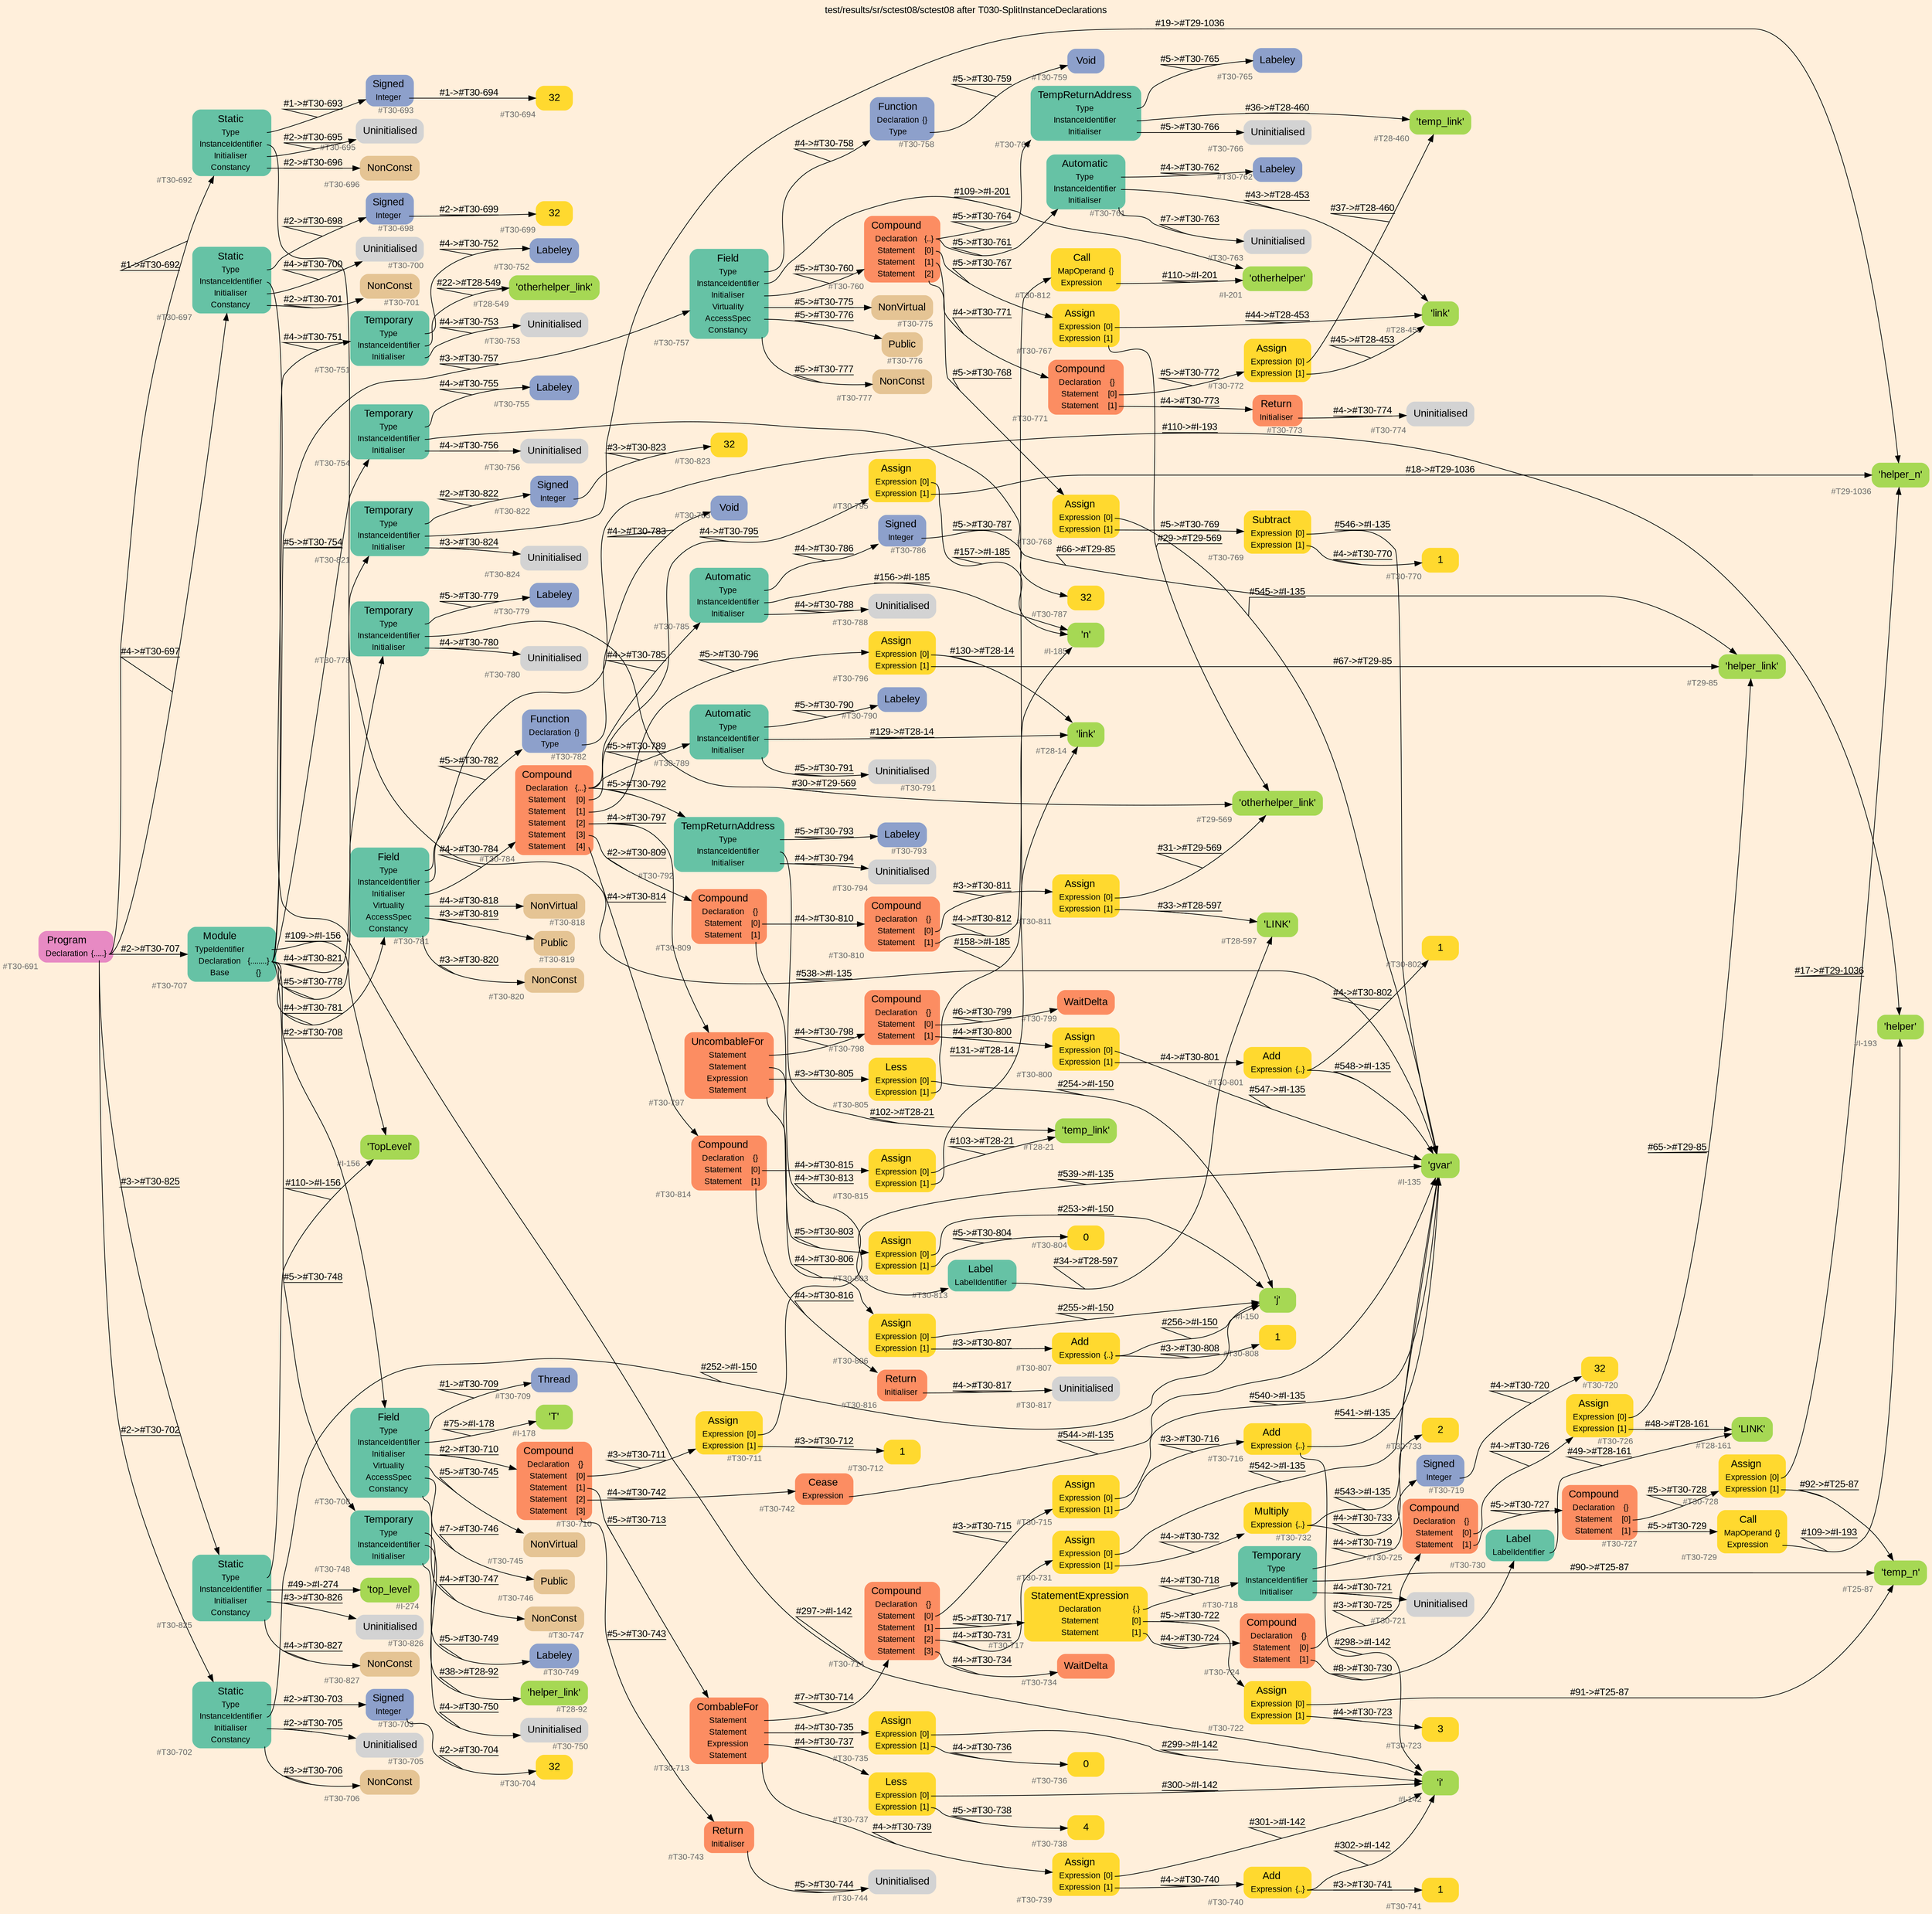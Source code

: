 digraph "test/results/sr/sctest08/sctest08 after T030-SplitInstanceDeclarations" {
label = "test/results/sr/sctest08/sctest08 after T030-SplitInstanceDeclarations"
labelloc = t
graph [
    rankdir = "LR"
    ranksep = 0.3
    bgcolor = antiquewhite1
    color = black
    fontcolor = black
    fontname = "Arial"
];
node [
    fontname = "Arial"
];
edge [
    fontname = "Arial"
];

// -------------------- node figure --------------------
// -------- block #T30-691 ----------
"#T30-691" [
    fillcolor = "/set28/4"
    xlabel = "#T30-691"
    fontsize = "12"
    fontcolor = grey40
    shape = "plaintext"
    label = <<TABLE BORDER="0" CELLBORDER="0" CELLSPACING="0">
     <TR><TD><FONT COLOR="black" POINT-SIZE="15">Program</FONT></TD></TR>
     <TR><TD><FONT COLOR="black" POINT-SIZE="12">Declaration</FONT></TD><TD PORT="port0"><FONT COLOR="black" POINT-SIZE="12">{.....}</FONT></TD></TR>
    </TABLE>>
    style = "rounded,filled"
];

// -------- block #T30-692 ----------
"#T30-692" [
    fillcolor = "/set28/1"
    xlabel = "#T30-692"
    fontsize = "12"
    fontcolor = grey40
    shape = "plaintext"
    label = <<TABLE BORDER="0" CELLBORDER="0" CELLSPACING="0">
     <TR><TD><FONT COLOR="black" POINT-SIZE="15">Static</FONT></TD></TR>
     <TR><TD><FONT COLOR="black" POINT-SIZE="12">Type</FONT></TD><TD PORT="port0"></TD></TR>
     <TR><TD><FONT COLOR="black" POINT-SIZE="12">InstanceIdentifier</FONT></TD><TD PORT="port1"></TD></TR>
     <TR><TD><FONT COLOR="black" POINT-SIZE="12">Initialiser</FONT></TD><TD PORT="port2"></TD></TR>
     <TR><TD><FONT COLOR="black" POINT-SIZE="12">Constancy</FONT></TD><TD PORT="port3"></TD></TR>
    </TABLE>>
    style = "rounded,filled"
];

// -------- block #T30-693 ----------
"#T30-693" [
    fillcolor = "/set28/3"
    xlabel = "#T30-693"
    fontsize = "12"
    fontcolor = grey40
    shape = "plaintext"
    label = <<TABLE BORDER="0" CELLBORDER="0" CELLSPACING="0">
     <TR><TD><FONT COLOR="black" POINT-SIZE="15">Signed</FONT></TD></TR>
     <TR><TD><FONT COLOR="black" POINT-SIZE="12">Integer</FONT></TD><TD PORT="port0"></TD></TR>
    </TABLE>>
    style = "rounded,filled"
];

// -------- block #T30-694 ----------
"#T30-694" [
    fillcolor = "/set28/6"
    xlabel = "#T30-694"
    fontsize = "12"
    fontcolor = grey40
    shape = "plaintext"
    label = <<TABLE BORDER="0" CELLBORDER="0" CELLSPACING="0">
     <TR><TD><FONT COLOR="black" POINT-SIZE="15">32</FONT></TD></TR>
    </TABLE>>
    style = "rounded,filled"
];

// -------- block #I-135 ----------
"#I-135" [
    fillcolor = "/set28/5"
    xlabel = "#I-135"
    fontsize = "12"
    fontcolor = grey40
    shape = "plaintext"
    label = <<TABLE BORDER="0" CELLBORDER="0" CELLSPACING="0">
     <TR><TD><FONT COLOR="black" POINT-SIZE="15">'gvar'</FONT></TD></TR>
    </TABLE>>
    style = "rounded,filled"
];

// -------- block #T30-695 ----------
"#T30-695" [
    xlabel = "#T30-695"
    fontsize = "12"
    fontcolor = grey40
    shape = "plaintext"
    label = <<TABLE BORDER="0" CELLBORDER="0" CELLSPACING="0">
     <TR><TD><FONT COLOR="black" POINT-SIZE="15">Uninitialised</FONT></TD></TR>
    </TABLE>>
    style = "rounded,filled"
];

// -------- block #T30-696 ----------
"#T30-696" [
    fillcolor = "/set28/7"
    xlabel = "#T30-696"
    fontsize = "12"
    fontcolor = grey40
    shape = "plaintext"
    label = <<TABLE BORDER="0" CELLBORDER="0" CELLSPACING="0">
     <TR><TD><FONT COLOR="black" POINT-SIZE="15">NonConst</FONT></TD></TR>
    </TABLE>>
    style = "rounded,filled"
];

// -------- block #T30-697 ----------
"#T30-697" [
    fillcolor = "/set28/1"
    xlabel = "#T30-697"
    fontsize = "12"
    fontcolor = grey40
    shape = "plaintext"
    label = <<TABLE BORDER="0" CELLBORDER="0" CELLSPACING="0">
     <TR><TD><FONT COLOR="black" POINT-SIZE="15">Static</FONT></TD></TR>
     <TR><TD><FONT COLOR="black" POINT-SIZE="12">Type</FONT></TD><TD PORT="port0"></TD></TR>
     <TR><TD><FONT COLOR="black" POINT-SIZE="12">InstanceIdentifier</FONT></TD><TD PORT="port1"></TD></TR>
     <TR><TD><FONT COLOR="black" POINT-SIZE="12">Initialiser</FONT></TD><TD PORT="port2"></TD></TR>
     <TR><TD><FONT COLOR="black" POINT-SIZE="12">Constancy</FONT></TD><TD PORT="port3"></TD></TR>
    </TABLE>>
    style = "rounded,filled"
];

// -------- block #T30-698 ----------
"#T30-698" [
    fillcolor = "/set28/3"
    xlabel = "#T30-698"
    fontsize = "12"
    fontcolor = grey40
    shape = "plaintext"
    label = <<TABLE BORDER="0" CELLBORDER="0" CELLSPACING="0">
     <TR><TD><FONT COLOR="black" POINT-SIZE="15">Signed</FONT></TD></TR>
     <TR><TD><FONT COLOR="black" POINT-SIZE="12">Integer</FONT></TD><TD PORT="port0"></TD></TR>
    </TABLE>>
    style = "rounded,filled"
];

// -------- block #T30-699 ----------
"#T30-699" [
    fillcolor = "/set28/6"
    xlabel = "#T30-699"
    fontsize = "12"
    fontcolor = grey40
    shape = "plaintext"
    label = <<TABLE BORDER="0" CELLBORDER="0" CELLSPACING="0">
     <TR><TD><FONT COLOR="black" POINT-SIZE="15">32</FONT></TD></TR>
    </TABLE>>
    style = "rounded,filled"
];

// -------- block #I-142 ----------
"#I-142" [
    fillcolor = "/set28/5"
    xlabel = "#I-142"
    fontsize = "12"
    fontcolor = grey40
    shape = "plaintext"
    label = <<TABLE BORDER="0" CELLBORDER="0" CELLSPACING="0">
     <TR><TD><FONT COLOR="black" POINT-SIZE="15">'i'</FONT></TD></TR>
    </TABLE>>
    style = "rounded,filled"
];

// -------- block #T30-700 ----------
"#T30-700" [
    xlabel = "#T30-700"
    fontsize = "12"
    fontcolor = grey40
    shape = "plaintext"
    label = <<TABLE BORDER="0" CELLBORDER="0" CELLSPACING="0">
     <TR><TD><FONT COLOR="black" POINT-SIZE="15">Uninitialised</FONT></TD></TR>
    </TABLE>>
    style = "rounded,filled"
];

// -------- block #T30-701 ----------
"#T30-701" [
    fillcolor = "/set28/7"
    xlabel = "#T30-701"
    fontsize = "12"
    fontcolor = grey40
    shape = "plaintext"
    label = <<TABLE BORDER="0" CELLBORDER="0" CELLSPACING="0">
     <TR><TD><FONT COLOR="black" POINT-SIZE="15">NonConst</FONT></TD></TR>
    </TABLE>>
    style = "rounded,filled"
];

// -------- block #T30-702 ----------
"#T30-702" [
    fillcolor = "/set28/1"
    xlabel = "#T30-702"
    fontsize = "12"
    fontcolor = grey40
    shape = "plaintext"
    label = <<TABLE BORDER="0" CELLBORDER="0" CELLSPACING="0">
     <TR><TD><FONT COLOR="black" POINT-SIZE="15">Static</FONT></TD></TR>
     <TR><TD><FONT COLOR="black" POINT-SIZE="12">Type</FONT></TD><TD PORT="port0"></TD></TR>
     <TR><TD><FONT COLOR="black" POINT-SIZE="12">InstanceIdentifier</FONT></TD><TD PORT="port1"></TD></TR>
     <TR><TD><FONT COLOR="black" POINT-SIZE="12">Initialiser</FONT></TD><TD PORT="port2"></TD></TR>
     <TR><TD><FONT COLOR="black" POINT-SIZE="12">Constancy</FONT></TD><TD PORT="port3"></TD></TR>
    </TABLE>>
    style = "rounded,filled"
];

// -------- block #T30-703 ----------
"#T30-703" [
    fillcolor = "/set28/3"
    xlabel = "#T30-703"
    fontsize = "12"
    fontcolor = grey40
    shape = "plaintext"
    label = <<TABLE BORDER="0" CELLBORDER="0" CELLSPACING="0">
     <TR><TD><FONT COLOR="black" POINT-SIZE="15">Signed</FONT></TD></TR>
     <TR><TD><FONT COLOR="black" POINT-SIZE="12">Integer</FONT></TD><TD PORT="port0"></TD></TR>
    </TABLE>>
    style = "rounded,filled"
];

// -------- block #T30-704 ----------
"#T30-704" [
    fillcolor = "/set28/6"
    xlabel = "#T30-704"
    fontsize = "12"
    fontcolor = grey40
    shape = "plaintext"
    label = <<TABLE BORDER="0" CELLBORDER="0" CELLSPACING="0">
     <TR><TD><FONT COLOR="black" POINT-SIZE="15">32</FONT></TD></TR>
    </TABLE>>
    style = "rounded,filled"
];

// -------- block #I-150 ----------
"#I-150" [
    fillcolor = "/set28/5"
    xlabel = "#I-150"
    fontsize = "12"
    fontcolor = grey40
    shape = "plaintext"
    label = <<TABLE BORDER="0" CELLBORDER="0" CELLSPACING="0">
     <TR><TD><FONT COLOR="black" POINT-SIZE="15">'j'</FONT></TD></TR>
    </TABLE>>
    style = "rounded,filled"
];

// -------- block #T30-705 ----------
"#T30-705" [
    xlabel = "#T30-705"
    fontsize = "12"
    fontcolor = grey40
    shape = "plaintext"
    label = <<TABLE BORDER="0" CELLBORDER="0" CELLSPACING="0">
     <TR><TD><FONT COLOR="black" POINT-SIZE="15">Uninitialised</FONT></TD></TR>
    </TABLE>>
    style = "rounded,filled"
];

// -------- block #T30-706 ----------
"#T30-706" [
    fillcolor = "/set28/7"
    xlabel = "#T30-706"
    fontsize = "12"
    fontcolor = grey40
    shape = "plaintext"
    label = <<TABLE BORDER="0" CELLBORDER="0" CELLSPACING="0">
     <TR><TD><FONT COLOR="black" POINT-SIZE="15">NonConst</FONT></TD></TR>
    </TABLE>>
    style = "rounded,filled"
];

// -------- block #T30-707 ----------
"#T30-707" [
    fillcolor = "/set28/1"
    xlabel = "#T30-707"
    fontsize = "12"
    fontcolor = grey40
    shape = "plaintext"
    label = <<TABLE BORDER="0" CELLBORDER="0" CELLSPACING="0">
     <TR><TD><FONT COLOR="black" POINT-SIZE="15">Module</FONT></TD></TR>
     <TR><TD><FONT COLOR="black" POINT-SIZE="12">TypeIdentifier</FONT></TD><TD PORT="port0"></TD></TR>
     <TR><TD><FONT COLOR="black" POINT-SIZE="12">Declaration</FONT></TD><TD PORT="port1"><FONT COLOR="black" POINT-SIZE="12">{........}</FONT></TD></TR>
     <TR><TD><FONT COLOR="black" POINT-SIZE="12">Base</FONT></TD><TD PORT="port2"><FONT COLOR="black" POINT-SIZE="12">{}</FONT></TD></TR>
    </TABLE>>
    style = "rounded,filled"
];

// -------- block #I-156 ----------
"#I-156" [
    fillcolor = "/set28/5"
    xlabel = "#I-156"
    fontsize = "12"
    fontcolor = grey40
    shape = "plaintext"
    label = <<TABLE BORDER="0" CELLBORDER="0" CELLSPACING="0">
     <TR><TD><FONT COLOR="black" POINT-SIZE="15">'TopLevel'</FONT></TD></TR>
    </TABLE>>
    style = "rounded,filled"
];

// -------- block #T30-708 ----------
"#T30-708" [
    fillcolor = "/set28/1"
    xlabel = "#T30-708"
    fontsize = "12"
    fontcolor = grey40
    shape = "plaintext"
    label = <<TABLE BORDER="0" CELLBORDER="0" CELLSPACING="0">
     <TR><TD><FONT COLOR="black" POINT-SIZE="15">Field</FONT></TD></TR>
     <TR><TD><FONT COLOR="black" POINT-SIZE="12">Type</FONT></TD><TD PORT="port0"></TD></TR>
     <TR><TD><FONT COLOR="black" POINT-SIZE="12">InstanceIdentifier</FONT></TD><TD PORT="port1"></TD></TR>
     <TR><TD><FONT COLOR="black" POINT-SIZE="12">Initialiser</FONT></TD><TD PORT="port2"></TD></TR>
     <TR><TD><FONT COLOR="black" POINT-SIZE="12">Virtuality</FONT></TD><TD PORT="port3"></TD></TR>
     <TR><TD><FONT COLOR="black" POINT-SIZE="12">AccessSpec</FONT></TD><TD PORT="port4"></TD></TR>
     <TR><TD><FONT COLOR="black" POINT-SIZE="12">Constancy</FONT></TD><TD PORT="port5"></TD></TR>
    </TABLE>>
    style = "rounded,filled"
];

// -------- block #T30-709 ----------
"#T30-709" [
    fillcolor = "/set28/3"
    xlabel = "#T30-709"
    fontsize = "12"
    fontcolor = grey40
    shape = "plaintext"
    label = <<TABLE BORDER="0" CELLBORDER="0" CELLSPACING="0">
     <TR><TD><FONT COLOR="black" POINT-SIZE="15">Thread</FONT></TD></TR>
    </TABLE>>
    style = "rounded,filled"
];

// -------- block #I-178 ----------
"#I-178" [
    fillcolor = "/set28/5"
    xlabel = "#I-178"
    fontsize = "12"
    fontcolor = grey40
    shape = "plaintext"
    label = <<TABLE BORDER="0" CELLBORDER="0" CELLSPACING="0">
     <TR><TD><FONT COLOR="black" POINT-SIZE="15">'T'</FONT></TD></TR>
    </TABLE>>
    style = "rounded,filled"
];

// -------- block #T30-710 ----------
"#T30-710" [
    fillcolor = "/set28/2"
    xlabel = "#T30-710"
    fontsize = "12"
    fontcolor = grey40
    shape = "plaintext"
    label = <<TABLE BORDER="0" CELLBORDER="0" CELLSPACING="0">
     <TR><TD><FONT COLOR="black" POINT-SIZE="15">Compound</FONT></TD></TR>
     <TR><TD><FONT COLOR="black" POINT-SIZE="12">Declaration</FONT></TD><TD PORT="port0"><FONT COLOR="black" POINT-SIZE="12">{}</FONT></TD></TR>
     <TR><TD><FONT COLOR="black" POINT-SIZE="12">Statement</FONT></TD><TD PORT="port1"><FONT COLOR="black" POINT-SIZE="12">[0]</FONT></TD></TR>
     <TR><TD><FONT COLOR="black" POINT-SIZE="12">Statement</FONT></TD><TD PORT="port2"><FONT COLOR="black" POINT-SIZE="12">[1]</FONT></TD></TR>
     <TR><TD><FONT COLOR="black" POINT-SIZE="12">Statement</FONT></TD><TD PORT="port3"><FONT COLOR="black" POINT-SIZE="12">[2]</FONT></TD></TR>
     <TR><TD><FONT COLOR="black" POINT-SIZE="12">Statement</FONT></TD><TD PORT="port4"><FONT COLOR="black" POINT-SIZE="12">[3]</FONT></TD></TR>
    </TABLE>>
    style = "rounded,filled"
];

// -------- block #T30-711 ----------
"#T30-711" [
    fillcolor = "/set28/6"
    xlabel = "#T30-711"
    fontsize = "12"
    fontcolor = grey40
    shape = "plaintext"
    label = <<TABLE BORDER="0" CELLBORDER="0" CELLSPACING="0">
     <TR><TD><FONT COLOR="black" POINT-SIZE="15">Assign</FONT></TD></TR>
     <TR><TD><FONT COLOR="black" POINT-SIZE="12">Expression</FONT></TD><TD PORT="port0"><FONT COLOR="black" POINT-SIZE="12">[0]</FONT></TD></TR>
     <TR><TD><FONT COLOR="black" POINT-SIZE="12">Expression</FONT></TD><TD PORT="port1"><FONT COLOR="black" POINT-SIZE="12">[1]</FONT></TD></TR>
    </TABLE>>
    style = "rounded,filled"
];

// -------- block #T30-712 ----------
"#T30-712" [
    fillcolor = "/set28/6"
    xlabel = "#T30-712"
    fontsize = "12"
    fontcolor = grey40
    shape = "plaintext"
    label = <<TABLE BORDER="0" CELLBORDER="0" CELLSPACING="0">
     <TR><TD><FONT COLOR="black" POINT-SIZE="15">1</FONT></TD></TR>
    </TABLE>>
    style = "rounded,filled"
];

// -------- block #T30-713 ----------
"#T30-713" [
    fillcolor = "/set28/2"
    xlabel = "#T30-713"
    fontsize = "12"
    fontcolor = grey40
    shape = "plaintext"
    label = <<TABLE BORDER="0" CELLBORDER="0" CELLSPACING="0">
     <TR><TD><FONT COLOR="black" POINT-SIZE="15">CombableFor</FONT></TD></TR>
     <TR><TD><FONT COLOR="black" POINT-SIZE="12">Statement</FONT></TD><TD PORT="port0"></TD></TR>
     <TR><TD><FONT COLOR="black" POINT-SIZE="12">Statement</FONT></TD><TD PORT="port1"></TD></TR>
     <TR><TD><FONT COLOR="black" POINT-SIZE="12">Expression</FONT></TD><TD PORT="port2"></TD></TR>
     <TR><TD><FONT COLOR="black" POINT-SIZE="12">Statement</FONT></TD><TD PORT="port3"></TD></TR>
    </TABLE>>
    style = "rounded,filled"
];

// -------- block #T30-714 ----------
"#T30-714" [
    fillcolor = "/set28/2"
    xlabel = "#T30-714"
    fontsize = "12"
    fontcolor = grey40
    shape = "plaintext"
    label = <<TABLE BORDER="0" CELLBORDER="0" CELLSPACING="0">
     <TR><TD><FONT COLOR="black" POINT-SIZE="15">Compound</FONT></TD></TR>
     <TR><TD><FONT COLOR="black" POINT-SIZE="12">Declaration</FONT></TD><TD PORT="port0"><FONT COLOR="black" POINT-SIZE="12">{}</FONT></TD></TR>
     <TR><TD><FONT COLOR="black" POINT-SIZE="12">Statement</FONT></TD><TD PORT="port1"><FONT COLOR="black" POINT-SIZE="12">[0]</FONT></TD></TR>
     <TR><TD><FONT COLOR="black" POINT-SIZE="12">Statement</FONT></TD><TD PORT="port2"><FONT COLOR="black" POINT-SIZE="12">[1]</FONT></TD></TR>
     <TR><TD><FONT COLOR="black" POINT-SIZE="12">Statement</FONT></TD><TD PORT="port3"><FONT COLOR="black" POINT-SIZE="12">[2]</FONT></TD></TR>
     <TR><TD><FONT COLOR="black" POINT-SIZE="12">Statement</FONT></TD><TD PORT="port4"><FONT COLOR="black" POINT-SIZE="12">[3]</FONT></TD></TR>
    </TABLE>>
    style = "rounded,filled"
];

// -------- block #T30-715 ----------
"#T30-715" [
    fillcolor = "/set28/6"
    xlabel = "#T30-715"
    fontsize = "12"
    fontcolor = grey40
    shape = "plaintext"
    label = <<TABLE BORDER="0" CELLBORDER="0" CELLSPACING="0">
     <TR><TD><FONT COLOR="black" POINT-SIZE="15">Assign</FONT></TD></TR>
     <TR><TD><FONT COLOR="black" POINT-SIZE="12">Expression</FONT></TD><TD PORT="port0"><FONT COLOR="black" POINT-SIZE="12">[0]</FONT></TD></TR>
     <TR><TD><FONT COLOR="black" POINT-SIZE="12">Expression</FONT></TD><TD PORT="port1"><FONT COLOR="black" POINT-SIZE="12">[1]</FONT></TD></TR>
    </TABLE>>
    style = "rounded,filled"
];

// -------- block #T30-716 ----------
"#T30-716" [
    fillcolor = "/set28/6"
    xlabel = "#T30-716"
    fontsize = "12"
    fontcolor = grey40
    shape = "plaintext"
    label = <<TABLE BORDER="0" CELLBORDER="0" CELLSPACING="0">
     <TR><TD><FONT COLOR="black" POINT-SIZE="15">Add</FONT></TD></TR>
     <TR><TD><FONT COLOR="black" POINT-SIZE="12">Expression</FONT></TD><TD PORT="port0"><FONT COLOR="black" POINT-SIZE="12">{..}</FONT></TD></TR>
    </TABLE>>
    style = "rounded,filled"
];

// -------- block #T30-717 ----------
"#T30-717" [
    fillcolor = "/set28/6"
    xlabel = "#T30-717"
    fontsize = "12"
    fontcolor = grey40
    shape = "plaintext"
    label = <<TABLE BORDER="0" CELLBORDER="0" CELLSPACING="0">
     <TR><TD><FONT COLOR="black" POINT-SIZE="15">StatementExpression</FONT></TD></TR>
     <TR><TD><FONT COLOR="black" POINT-SIZE="12">Declaration</FONT></TD><TD PORT="port0"><FONT COLOR="black" POINT-SIZE="12">{.}</FONT></TD></TR>
     <TR><TD><FONT COLOR="black" POINT-SIZE="12">Statement</FONT></TD><TD PORT="port1"><FONT COLOR="black" POINT-SIZE="12">[0]</FONT></TD></TR>
     <TR><TD><FONT COLOR="black" POINT-SIZE="12">Statement</FONT></TD><TD PORT="port2"><FONT COLOR="black" POINT-SIZE="12">[1]</FONT></TD></TR>
    </TABLE>>
    style = "rounded,filled"
];

// -------- block #T30-718 ----------
"#T30-718" [
    fillcolor = "/set28/1"
    xlabel = "#T30-718"
    fontsize = "12"
    fontcolor = grey40
    shape = "plaintext"
    label = <<TABLE BORDER="0" CELLBORDER="0" CELLSPACING="0">
     <TR><TD><FONT COLOR="black" POINT-SIZE="15">Temporary</FONT></TD></TR>
     <TR><TD><FONT COLOR="black" POINT-SIZE="12">Type</FONT></TD><TD PORT="port0"></TD></TR>
     <TR><TD><FONT COLOR="black" POINT-SIZE="12">InstanceIdentifier</FONT></TD><TD PORT="port1"></TD></TR>
     <TR><TD><FONT COLOR="black" POINT-SIZE="12">Initialiser</FONT></TD><TD PORT="port2"></TD></TR>
    </TABLE>>
    style = "rounded,filled"
];

// -------- block #T30-719 ----------
"#T30-719" [
    fillcolor = "/set28/3"
    xlabel = "#T30-719"
    fontsize = "12"
    fontcolor = grey40
    shape = "plaintext"
    label = <<TABLE BORDER="0" CELLBORDER="0" CELLSPACING="0">
     <TR><TD><FONT COLOR="black" POINT-SIZE="15">Signed</FONT></TD></TR>
     <TR><TD><FONT COLOR="black" POINT-SIZE="12">Integer</FONT></TD><TD PORT="port0"></TD></TR>
    </TABLE>>
    style = "rounded,filled"
];

// -------- block #T30-720 ----------
"#T30-720" [
    fillcolor = "/set28/6"
    xlabel = "#T30-720"
    fontsize = "12"
    fontcolor = grey40
    shape = "plaintext"
    label = <<TABLE BORDER="0" CELLBORDER="0" CELLSPACING="0">
     <TR><TD><FONT COLOR="black" POINT-SIZE="15">32</FONT></TD></TR>
    </TABLE>>
    style = "rounded,filled"
];

// -------- block #T25-87 ----------
"#T25-87" [
    fillcolor = "/set28/5"
    xlabel = "#T25-87"
    fontsize = "12"
    fontcolor = grey40
    shape = "plaintext"
    label = <<TABLE BORDER="0" CELLBORDER="0" CELLSPACING="0">
     <TR><TD><FONT COLOR="black" POINT-SIZE="15">'temp_n'</FONT></TD></TR>
    </TABLE>>
    style = "rounded,filled"
];

// -------- block #T30-721 ----------
"#T30-721" [
    xlabel = "#T30-721"
    fontsize = "12"
    fontcolor = grey40
    shape = "plaintext"
    label = <<TABLE BORDER="0" CELLBORDER="0" CELLSPACING="0">
     <TR><TD><FONT COLOR="black" POINT-SIZE="15">Uninitialised</FONT></TD></TR>
    </TABLE>>
    style = "rounded,filled"
];

// -------- block #T30-722 ----------
"#T30-722" [
    fillcolor = "/set28/6"
    xlabel = "#T30-722"
    fontsize = "12"
    fontcolor = grey40
    shape = "plaintext"
    label = <<TABLE BORDER="0" CELLBORDER="0" CELLSPACING="0">
     <TR><TD><FONT COLOR="black" POINT-SIZE="15">Assign</FONT></TD></TR>
     <TR><TD><FONT COLOR="black" POINT-SIZE="12">Expression</FONT></TD><TD PORT="port0"><FONT COLOR="black" POINT-SIZE="12">[0]</FONT></TD></TR>
     <TR><TD><FONT COLOR="black" POINT-SIZE="12">Expression</FONT></TD><TD PORT="port1"><FONT COLOR="black" POINT-SIZE="12">[1]</FONT></TD></TR>
    </TABLE>>
    style = "rounded,filled"
];

// -------- block #T30-723 ----------
"#T30-723" [
    fillcolor = "/set28/6"
    xlabel = "#T30-723"
    fontsize = "12"
    fontcolor = grey40
    shape = "plaintext"
    label = <<TABLE BORDER="0" CELLBORDER="0" CELLSPACING="0">
     <TR><TD><FONT COLOR="black" POINT-SIZE="15">3</FONT></TD></TR>
    </TABLE>>
    style = "rounded,filled"
];

// -------- block #T30-724 ----------
"#T30-724" [
    fillcolor = "/set28/2"
    xlabel = "#T30-724"
    fontsize = "12"
    fontcolor = grey40
    shape = "plaintext"
    label = <<TABLE BORDER="0" CELLBORDER="0" CELLSPACING="0">
     <TR><TD><FONT COLOR="black" POINT-SIZE="15">Compound</FONT></TD></TR>
     <TR><TD><FONT COLOR="black" POINT-SIZE="12">Declaration</FONT></TD><TD PORT="port0"><FONT COLOR="black" POINT-SIZE="12">{}</FONT></TD></TR>
     <TR><TD><FONT COLOR="black" POINT-SIZE="12">Statement</FONT></TD><TD PORT="port1"><FONT COLOR="black" POINT-SIZE="12">[0]</FONT></TD></TR>
     <TR><TD><FONT COLOR="black" POINT-SIZE="12">Statement</FONT></TD><TD PORT="port2"><FONT COLOR="black" POINT-SIZE="12">[1]</FONT></TD></TR>
    </TABLE>>
    style = "rounded,filled"
];

// -------- block #T30-725 ----------
"#T30-725" [
    fillcolor = "/set28/2"
    xlabel = "#T30-725"
    fontsize = "12"
    fontcolor = grey40
    shape = "plaintext"
    label = <<TABLE BORDER="0" CELLBORDER="0" CELLSPACING="0">
     <TR><TD><FONT COLOR="black" POINT-SIZE="15">Compound</FONT></TD></TR>
     <TR><TD><FONT COLOR="black" POINT-SIZE="12">Declaration</FONT></TD><TD PORT="port0"><FONT COLOR="black" POINT-SIZE="12">{}</FONT></TD></TR>
     <TR><TD><FONT COLOR="black" POINT-SIZE="12">Statement</FONT></TD><TD PORT="port1"><FONT COLOR="black" POINT-SIZE="12">[0]</FONT></TD></TR>
     <TR><TD><FONT COLOR="black" POINT-SIZE="12">Statement</FONT></TD><TD PORT="port2"><FONT COLOR="black" POINT-SIZE="12">[1]</FONT></TD></TR>
    </TABLE>>
    style = "rounded,filled"
];

// -------- block #T30-726 ----------
"#T30-726" [
    fillcolor = "/set28/6"
    xlabel = "#T30-726"
    fontsize = "12"
    fontcolor = grey40
    shape = "plaintext"
    label = <<TABLE BORDER="0" CELLBORDER="0" CELLSPACING="0">
     <TR><TD><FONT COLOR="black" POINT-SIZE="15">Assign</FONT></TD></TR>
     <TR><TD><FONT COLOR="black" POINT-SIZE="12">Expression</FONT></TD><TD PORT="port0"><FONT COLOR="black" POINT-SIZE="12">[0]</FONT></TD></TR>
     <TR><TD><FONT COLOR="black" POINT-SIZE="12">Expression</FONT></TD><TD PORT="port1"><FONT COLOR="black" POINT-SIZE="12">[1]</FONT></TD></TR>
    </TABLE>>
    style = "rounded,filled"
];

// -------- block #T29-85 ----------
"#T29-85" [
    fillcolor = "/set28/5"
    xlabel = "#T29-85"
    fontsize = "12"
    fontcolor = grey40
    shape = "plaintext"
    label = <<TABLE BORDER="0" CELLBORDER="0" CELLSPACING="0">
     <TR><TD><FONT COLOR="black" POINT-SIZE="15">'helper_link'</FONT></TD></TR>
    </TABLE>>
    style = "rounded,filled"
];

// -------- block #T28-161 ----------
"#T28-161" [
    fillcolor = "/set28/5"
    xlabel = "#T28-161"
    fontsize = "12"
    fontcolor = grey40
    shape = "plaintext"
    label = <<TABLE BORDER="0" CELLBORDER="0" CELLSPACING="0">
     <TR><TD><FONT COLOR="black" POINT-SIZE="15">'LINK'</FONT></TD></TR>
    </TABLE>>
    style = "rounded,filled"
];

// -------- block #T30-727 ----------
"#T30-727" [
    fillcolor = "/set28/2"
    xlabel = "#T30-727"
    fontsize = "12"
    fontcolor = grey40
    shape = "plaintext"
    label = <<TABLE BORDER="0" CELLBORDER="0" CELLSPACING="0">
     <TR><TD><FONT COLOR="black" POINT-SIZE="15">Compound</FONT></TD></TR>
     <TR><TD><FONT COLOR="black" POINT-SIZE="12">Declaration</FONT></TD><TD PORT="port0"><FONT COLOR="black" POINT-SIZE="12">{}</FONT></TD></TR>
     <TR><TD><FONT COLOR="black" POINT-SIZE="12">Statement</FONT></TD><TD PORT="port1"><FONT COLOR="black" POINT-SIZE="12">[0]</FONT></TD></TR>
     <TR><TD><FONT COLOR="black" POINT-SIZE="12">Statement</FONT></TD><TD PORT="port2"><FONT COLOR="black" POINT-SIZE="12">[1]</FONT></TD></TR>
    </TABLE>>
    style = "rounded,filled"
];

// -------- block #T30-728 ----------
"#T30-728" [
    fillcolor = "/set28/6"
    xlabel = "#T30-728"
    fontsize = "12"
    fontcolor = grey40
    shape = "plaintext"
    label = <<TABLE BORDER="0" CELLBORDER="0" CELLSPACING="0">
     <TR><TD><FONT COLOR="black" POINT-SIZE="15">Assign</FONT></TD></TR>
     <TR><TD><FONT COLOR="black" POINT-SIZE="12">Expression</FONT></TD><TD PORT="port0"><FONT COLOR="black" POINT-SIZE="12">[0]</FONT></TD></TR>
     <TR><TD><FONT COLOR="black" POINT-SIZE="12">Expression</FONT></TD><TD PORT="port1"><FONT COLOR="black" POINT-SIZE="12">[1]</FONT></TD></TR>
    </TABLE>>
    style = "rounded,filled"
];

// -------- block #T29-1036 ----------
"#T29-1036" [
    fillcolor = "/set28/5"
    xlabel = "#T29-1036"
    fontsize = "12"
    fontcolor = grey40
    shape = "plaintext"
    label = <<TABLE BORDER="0" CELLBORDER="0" CELLSPACING="0">
     <TR><TD><FONT COLOR="black" POINT-SIZE="15">'helper_n'</FONT></TD></TR>
    </TABLE>>
    style = "rounded,filled"
];

// -------- block #T30-729 ----------
"#T30-729" [
    fillcolor = "/set28/6"
    xlabel = "#T30-729"
    fontsize = "12"
    fontcolor = grey40
    shape = "plaintext"
    label = <<TABLE BORDER="0" CELLBORDER="0" CELLSPACING="0">
     <TR><TD><FONT COLOR="black" POINT-SIZE="15">Call</FONT></TD></TR>
     <TR><TD><FONT COLOR="black" POINT-SIZE="12">MapOperand</FONT></TD><TD PORT="port0"><FONT COLOR="black" POINT-SIZE="12">{}</FONT></TD></TR>
     <TR><TD><FONT COLOR="black" POINT-SIZE="12">Expression</FONT></TD><TD PORT="port1"></TD></TR>
    </TABLE>>
    style = "rounded,filled"
];

// -------- block #I-193 ----------
"#I-193" [
    fillcolor = "/set28/5"
    xlabel = "#I-193"
    fontsize = "12"
    fontcolor = grey40
    shape = "plaintext"
    label = <<TABLE BORDER="0" CELLBORDER="0" CELLSPACING="0">
     <TR><TD><FONT COLOR="black" POINT-SIZE="15">'helper'</FONT></TD></TR>
    </TABLE>>
    style = "rounded,filled"
];

// -------- block #T30-730 ----------
"#T30-730" [
    fillcolor = "/set28/1"
    xlabel = "#T30-730"
    fontsize = "12"
    fontcolor = grey40
    shape = "plaintext"
    label = <<TABLE BORDER="0" CELLBORDER="0" CELLSPACING="0">
     <TR><TD><FONT COLOR="black" POINT-SIZE="15">Label</FONT></TD></TR>
     <TR><TD><FONT COLOR="black" POINT-SIZE="12">LabelIdentifier</FONT></TD><TD PORT="port0"></TD></TR>
    </TABLE>>
    style = "rounded,filled"
];

// -------- block #T30-731 ----------
"#T30-731" [
    fillcolor = "/set28/6"
    xlabel = "#T30-731"
    fontsize = "12"
    fontcolor = grey40
    shape = "plaintext"
    label = <<TABLE BORDER="0" CELLBORDER="0" CELLSPACING="0">
     <TR><TD><FONT COLOR="black" POINT-SIZE="15">Assign</FONT></TD></TR>
     <TR><TD><FONT COLOR="black" POINT-SIZE="12">Expression</FONT></TD><TD PORT="port0"><FONT COLOR="black" POINT-SIZE="12">[0]</FONT></TD></TR>
     <TR><TD><FONT COLOR="black" POINT-SIZE="12">Expression</FONT></TD><TD PORT="port1"><FONT COLOR="black" POINT-SIZE="12">[1]</FONT></TD></TR>
    </TABLE>>
    style = "rounded,filled"
];

// -------- block #T30-732 ----------
"#T30-732" [
    fillcolor = "/set28/6"
    xlabel = "#T30-732"
    fontsize = "12"
    fontcolor = grey40
    shape = "plaintext"
    label = <<TABLE BORDER="0" CELLBORDER="0" CELLSPACING="0">
     <TR><TD><FONT COLOR="black" POINT-SIZE="15">Multiply</FONT></TD></TR>
     <TR><TD><FONT COLOR="black" POINT-SIZE="12">Expression</FONT></TD><TD PORT="port0"><FONT COLOR="black" POINT-SIZE="12">{..}</FONT></TD></TR>
    </TABLE>>
    style = "rounded,filled"
];

// -------- block #T30-733 ----------
"#T30-733" [
    fillcolor = "/set28/6"
    xlabel = "#T30-733"
    fontsize = "12"
    fontcolor = grey40
    shape = "plaintext"
    label = <<TABLE BORDER="0" CELLBORDER="0" CELLSPACING="0">
     <TR><TD><FONT COLOR="black" POINT-SIZE="15">2</FONT></TD></TR>
    </TABLE>>
    style = "rounded,filled"
];

// -------- block #T30-734 ----------
"#T30-734" [
    fillcolor = "/set28/2"
    xlabel = "#T30-734"
    fontsize = "12"
    fontcolor = grey40
    shape = "plaintext"
    label = <<TABLE BORDER="0" CELLBORDER="0" CELLSPACING="0">
     <TR><TD><FONT COLOR="black" POINT-SIZE="15">WaitDelta</FONT></TD></TR>
    </TABLE>>
    style = "rounded,filled"
];

// -------- block #T30-735 ----------
"#T30-735" [
    fillcolor = "/set28/6"
    xlabel = "#T30-735"
    fontsize = "12"
    fontcolor = grey40
    shape = "plaintext"
    label = <<TABLE BORDER="0" CELLBORDER="0" CELLSPACING="0">
     <TR><TD><FONT COLOR="black" POINT-SIZE="15">Assign</FONT></TD></TR>
     <TR><TD><FONT COLOR="black" POINT-SIZE="12">Expression</FONT></TD><TD PORT="port0"><FONT COLOR="black" POINT-SIZE="12">[0]</FONT></TD></TR>
     <TR><TD><FONT COLOR="black" POINT-SIZE="12">Expression</FONT></TD><TD PORT="port1"><FONT COLOR="black" POINT-SIZE="12">[1]</FONT></TD></TR>
    </TABLE>>
    style = "rounded,filled"
];

// -------- block #T30-736 ----------
"#T30-736" [
    fillcolor = "/set28/6"
    xlabel = "#T30-736"
    fontsize = "12"
    fontcolor = grey40
    shape = "plaintext"
    label = <<TABLE BORDER="0" CELLBORDER="0" CELLSPACING="0">
     <TR><TD><FONT COLOR="black" POINT-SIZE="15">0</FONT></TD></TR>
    </TABLE>>
    style = "rounded,filled"
];

// -------- block #T30-737 ----------
"#T30-737" [
    fillcolor = "/set28/6"
    xlabel = "#T30-737"
    fontsize = "12"
    fontcolor = grey40
    shape = "plaintext"
    label = <<TABLE BORDER="0" CELLBORDER="0" CELLSPACING="0">
     <TR><TD><FONT COLOR="black" POINT-SIZE="15">Less</FONT></TD></TR>
     <TR><TD><FONT COLOR="black" POINT-SIZE="12">Expression</FONT></TD><TD PORT="port0"><FONT COLOR="black" POINT-SIZE="12">[0]</FONT></TD></TR>
     <TR><TD><FONT COLOR="black" POINT-SIZE="12">Expression</FONT></TD><TD PORT="port1"><FONT COLOR="black" POINT-SIZE="12">[1]</FONT></TD></TR>
    </TABLE>>
    style = "rounded,filled"
];

// -------- block #T30-738 ----------
"#T30-738" [
    fillcolor = "/set28/6"
    xlabel = "#T30-738"
    fontsize = "12"
    fontcolor = grey40
    shape = "plaintext"
    label = <<TABLE BORDER="0" CELLBORDER="0" CELLSPACING="0">
     <TR><TD><FONT COLOR="black" POINT-SIZE="15">4</FONT></TD></TR>
    </TABLE>>
    style = "rounded,filled"
];

// -------- block #T30-739 ----------
"#T30-739" [
    fillcolor = "/set28/6"
    xlabel = "#T30-739"
    fontsize = "12"
    fontcolor = grey40
    shape = "plaintext"
    label = <<TABLE BORDER="0" CELLBORDER="0" CELLSPACING="0">
     <TR><TD><FONT COLOR="black" POINT-SIZE="15">Assign</FONT></TD></TR>
     <TR><TD><FONT COLOR="black" POINT-SIZE="12">Expression</FONT></TD><TD PORT="port0"><FONT COLOR="black" POINT-SIZE="12">[0]</FONT></TD></TR>
     <TR><TD><FONT COLOR="black" POINT-SIZE="12">Expression</FONT></TD><TD PORT="port1"><FONT COLOR="black" POINT-SIZE="12">[1]</FONT></TD></TR>
    </TABLE>>
    style = "rounded,filled"
];

// -------- block #T30-740 ----------
"#T30-740" [
    fillcolor = "/set28/6"
    xlabel = "#T30-740"
    fontsize = "12"
    fontcolor = grey40
    shape = "plaintext"
    label = <<TABLE BORDER="0" CELLBORDER="0" CELLSPACING="0">
     <TR><TD><FONT COLOR="black" POINT-SIZE="15">Add</FONT></TD></TR>
     <TR><TD><FONT COLOR="black" POINT-SIZE="12">Expression</FONT></TD><TD PORT="port0"><FONT COLOR="black" POINT-SIZE="12">{..}</FONT></TD></TR>
    </TABLE>>
    style = "rounded,filled"
];

// -------- block #T30-741 ----------
"#T30-741" [
    fillcolor = "/set28/6"
    xlabel = "#T30-741"
    fontsize = "12"
    fontcolor = grey40
    shape = "plaintext"
    label = <<TABLE BORDER="0" CELLBORDER="0" CELLSPACING="0">
     <TR><TD><FONT COLOR="black" POINT-SIZE="15">1</FONT></TD></TR>
    </TABLE>>
    style = "rounded,filled"
];

// -------- block #T30-742 ----------
"#T30-742" [
    fillcolor = "/set28/2"
    xlabel = "#T30-742"
    fontsize = "12"
    fontcolor = grey40
    shape = "plaintext"
    label = <<TABLE BORDER="0" CELLBORDER="0" CELLSPACING="0">
     <TR><TD><FONT COLOR="black" POINT-SIZE="15">Cease</FONT></TD></TR>
     <TR><TD><FONT COLOR="black" POINT-SIZE="12">Expression</FONT></TD><TD PORT="port0"></TD></TR>
    </TABLE>>
    style = "rounded,filled"
];

// -------- block #T30-743 ----------
"#T30-743" [
    fillcolor = "/set28/2"
    xlabel = "#T30-743"
    fontsize = "12"
    fontcolor = grey40
    shape = "plaintext"
    label = <<TABLE BORDER="0" CELLBORDER="0" CELLSPACING="0">
     <TR><TD><FONT COLOR="black" POINT-SIZE="15">Return</FONT></TD></TR>
     <TR><TD><FONT COLOR="black" POINT-SIZE="12">Initialiser</FONT></TD><TD PORT="port0"></TD></TR>
    </TABLE>>
    style = "rounded,filled"
];

// -------- block #T30-744 ----------
"#T30-744" [
    xlabel = "#T30-744"
    fontsize = "12"
    fontcolor = grey40
    shape = "plaintext"
    label = <<TABLE BORDER="0" CELLBORDER="0" CELLSPACING="0">
     <TR><TD><FONT COLOR="black" POINT-SIZE="15">Uninitialised</FONT></TD></TR>
    </TABLE>>
    style = "rounded,filled"
];

// -------- block #T30-745 ----------
"#T30-745" [
    fillcolor = "/set28/7"
    xlabel = "#T30-745"
    fontsize = "12"
    fontcolor = grey40
    shape = "plaintext"
    label = <<TABLE BORDER="0" CELLBORDER="0" CELLSPACING="0">
     <TR><TD><FONT COLOR="black" POINT-SIZE="15">NonVirtual</FONT></TD></TR>
    </TABLE>>
    style = "rounded,filled"
];

// -------- block #T30-746 ----------
"#T30-746" [
    fillcolor = "/set28/7"
    xlabel = "#T30-746"
    fontsize = "12"
    fontcolor = grey40
    shape = "plaintext"
    label = <<TABLE BORDER="0" CELLBORDER="0" CELLSPACING="0">
     <TR><TD><FONT COLOR="black" POINT-SIZE="15">Public</FONT></TD></TR>
    </TABLE>>
    style = "rounded,filled"
];

// -------- block #T30-747 ----------
"#T30-747" [
    fillcolor = "/set28/7"
    xlabel = "#T30-747"
    fontsize = "12"
    fontcolor = grey40
    shape = "plaintext"
    label = <<TABLE BORDER="0" CELLBORDER="0" CELLSPACING="0">
     <TR><TD><FONT COLOR="black" POINT-SIZE="15">NonConst</FONT></TD></TR>
    </TABLE>>
    style = "rounded,filled"
];

// -------- block #T30-748 ----------
"#T30-748" [
    fillcolor = "/set28/1"
    xlabel = "#T30-748"
    fontsize = "12"
    fontcolor = grey40
    shape = "plaintext"
    label = <<TABLE BORDER="0" CELLBORDER="0" CELLSPACING="0">
     <TR><TD><FONT COLOR="black" POINT-SIZE="15">Temporary</FONT></TD></TR>
     <TR><TD><FONT COLOR="black" POINT-SIZE="12">Type</FONT></TD><TD PORT="port0"></TD></TR>
     <TR><TD><FONT COLOR="black" POINT-SIZE="12">InstanceIdentifier</FONT></TD><TD PORT="port1"></TD></TR>
     <TR><TD><FONT COLOR="black" POINT-SIZE="12">Initialiser</FONT></TD><TD PORT="port2"></TD></TR>
    </TABLE>>
    style = "rounded,filled"
];

// -------- block #T30-749 ----------
"#T30-749" [
    fillcolor = "/set28/3"
    xlabel = "#T30-749"
    fontsize = "12"
    fontcolor = grey40
    shape = "plaintext"
    label = <<TABLE BORDER="0" CELLBORDER="0" CELLSPACING="0">
     <TR><TD><FONT COLOR="black" POINT-SIZE="15">Labeley</FONT></TD></TR>
    </TABLE>>
    style = "rounded,filled"
];

// -------- block #T28-92 ----------
"#T28-92" [
    fillcolor = "/set28/5"
    xlabel = "#T28-92"
    fontsize = "12"
    fontcolor = grey40
    shape = "plaintext"
    label = <<TABLE BORDER="0" CELLBORDER="0" CELLSPACING="0">
     <TR><TD><FONT COLOR="black" POINT-SIZE="15">'helper_link'</FONT></TD></TR>
    </TABLE>>
    style = "rounded,filled"
];

// -------- block #T30-750 ----------
"#T30-750" [
    xlabel = "#T30-750"
    fontsize = "12"
    fontcolor = grey40
    shape = "plaintext"
    label = <<TABLE BORDER="0" CELLBORDER="0" CELLSPACING="0">
     <TR><TD><FONT COLOR="black" POINT-SIZE="15">Uninitialised</FONT></TD></TR>
    </TABLE>>
    style = "rounded,filled"
];

// -------- block #T30-751 ----------
"#T30-751" [
    fillcolor = "/set28/1"
    xlabel = "#T30-751"
    fontsize = "12"
    fontcolor = grey40
    shape = "plaintext"
    label = <<TABLE BORDER="0" CELLBORDER="0" CELLSPACING="0">
     <TR><TD><FONT COLOR="black" POINT-SIZE="15">Temporary</FONT></TD></TR>
     <TR><TD><FONT COLOR="black" POINT-SIZE="12">Type</FONT></TD><TD PORT="port0"></TD></TR>
     <TR><TD><FONT COLOR="black" POINT-SIZE="12">InstanceIdentifier</FONT></TD><TD PORT="port1"></TD></TR>
     <TR><TD><FONT COLOR="black" POINT-SIZE="12">Initialiser</FONT></TD><TD PORT="port2"></TD></TR>
    </TABLE>>
    style = "rounded,filled"
];

// -------- block #T30-752 ----------
"#T30-752" [
    fillcolor = "/set28/3"
    xlabel = "#T30-752"
    fontsize = "12"
    fontcolor = grey40
    shape = "plaintext"
    label = <<TABLE BORDER="0" CELLBORDER="0" CELLSPACING="0">
     <TR><TD><FONT COLOR="black" POINT-SIZE="15">Labeley</FONT></TD></TR>
    </TABLE>>
    style = "rounded,filled"
];

// -------- block #T28-549 ----------
"#T28-549" [
    fillcolor = "/set28/5"
    xlabel = "#T28-549"
    fontsize = "12"
    fontcolor = grey40
    shape = "plaintext"
    label = <<TABLE BORDER="0" CELLBORDER="0" CELLSPACING="0">
     <TR><TD><FONT COLOR="black" POINT-SIZE="15">'otherhelper_link'</FONT></TD></TR>
    </TABLE>>
    style = "rounded,filled"
];

// -------- block #T30-753 ----------
"#T30-753" [
    xlabel = "#T30-753"
    fontsize = "12"
    fontcolor = grey40
    shape = "plaintext"
    label = <<TABLE BORDER="0" CELLBORDER="0" CELLSPACING="0">
     <TR><TD><FONT COLOR="black" POINT-SIZE="15">Uninitialised</FONT></TD></TR>
    </TABLE>>
    style = "rounded,filled"
];

// -------- block #T30-754 ----------
"#T30-754" [
    fillcolor = "/set28/1"
    xlabel = "#T30-754"
    fontsize = "12"
    fontcolor = grey40
    shape = "plaintext"
    label = <<TABLE BORDER="0" CELLBORDER="0" CELLSPACING="0">
     <TR><TD><FONT COLOR="black" POINT-SIZE="15">Temporary</FONT></TD></TR>
     <TR><TD><FONT COLOR="black" POINT-SIZE="12">Type</FONT></TD><TD PORT="port0"></TD></TR>
     <TR><TD><FONT COLOR="black" POINT-SIZE="12">InstanceIdentifier</FONT></TD><TD PORT="port1"></TD></TR>
     <TR><TD><FONT COLOR="black" POINT-SIZE="12">Initialiser</FONT></TD><TD PORT="port2"></TD></TR>
    </TABLE>>
    style = "rounded,filled"
];

// -------- block #T30-755 ----------
"#T30-755" [
    fillcolor = "/set28/3"
    xlabel = "#T30-755"
    fontsize = "12"
    fontcolor = grey40
    shape = "plaintext"
    label = <<TABLE BORDER="0" CELLBORDER="0" CELLSPACING="0">
     <TR><TD><FONT COLOR="black" POINT-SIZE="15">Labeley</FONT></TD></TR>
    </TABLE>>
    style = "rounded,filled"
];

// -------- block #T30-756 ----------
"#T30-756" [
    xlabel = "#T30-756"
    fontsize = "12"
    fontcolor = grey40
    shape = "plaintext"
    label = <<TABLE BORDER="0" CELLBORDER="0" CELLSPACING="0">
     <TR><TD><FONT COLOR="black" POINT-SIZE="15">Uninitialised</FONT></TD></TR>
    </TABLE>>
    style = "rounded,filled"
];

// -------- block #T30-757 ----------
"#T30-757" [
    fillcolor = "/set28/1"
    xlabel = "#T30-757"
    fontsize = "12"
    fontcolor = grey40
    shape = "plaintext"
    label = <<TABLE BORDER="0" CELLBORDER="0" CELLSPACING="0">
     <TR><TD><FONT COLOR="black" POINT-SIZE="15">Field</FONT></TD></TR>
     <TR><TD><FONT COLOR="black" POINT-SIZE="12">Type</FONT></TD><TD PORT="port0"></TD></TR>
     <TR><TD><FONT COLOR="black" POINT-SIZE="12">InstanceIdentifier</FONT></TD><TD PORT="port1"></TD></TR>
     <TR><TD><FONT COLOR="black" POINT-SIZE="12">Initialiser</FONT></TD><TD PORT="port2"></TD></TR>
     <TR><TD><FONT COLOR="black" POINT-SIZE="12">Virtuality</FONT></TD><TD PORT="port3"></TD></TR>
     <TR><TD><FONT COLOR="black" POINT-SIZE="12">AccessSpec</FONT></TD><TD PORT="port4"></TD></TR>
     <TR><TD><FONT COLOR="black" POINT-SIZE="12">Constancy</FONT></TD><TD PORT="port5"></TD></TR>
    </TABLE>>
    style = "rounded,filled"
];

// -------- block #T30-758 ----------
"#T30-758" [
    fillcolor = "/set28/3"
    xlabel = "#T30-758"
    fontsize = "12"
    fontcolor = grey40
    shape = "plaintext"
    label = <<TABLE BORDER="0" CELLBORDER="0" CELLSPACING="0">
     <TR><TD><FONT COLOR="black" POINT-SIZE="15">Function</FONT></TD></TR>
     <TR><TD><FONT COLOR="black" POINT-SIZE="12">Declaration</FONT></TD><TD PORT="port0"><FONT COLOR="black" POINT-SIZE="12">{}</FONT></TD></TR>
     <TR><TD><FONT COLOR="black" POINT-SIZE="12">Type</FONT></TD><TD PORT="port1"></TD></TR>
    </TABLE>>
    style = "rounded,filled"
];

// -------- block #T30-759 ----------
"#T30-759" [
    fillcolor = "/set28/3"
    xlabel = "#T30-759"
    fontsize = "12"
    fontcolor = grey40
    shape = "plaintext"
    label = <<TABLE BORDER="0" CELLBORDER="0" CELLSPACING="0">
     <TR><TD><FONT COLOR="black" POINT-SIZE="15">Void</FONT></TD></TR>
    </TABLE>>
    style = "rounded,filled"
];

// -------- block #I-201 ----------
"#I-201" [
    fillcolor = "/set28/5"
    xlabel = "#I-201"
    fontsize = "12"
    fontcolor = grey40
    shape = "plaintext"
    label = <<TABLE BORDER="0" CELLBORDER="0" CELLSPACING="0">
     <TR><TD><FONT COLOR="black" POINT-SIZE="15">'otherhelper'</FONT></TD></TR>
    </TABLE>>
    style = "rounded,filled"
];

// -------- block #T30-760 ----------
"#T30-760" [
    fillcolor = "/set28/2"
    xlabel = "#T30-760"
    fontsize = "12"
    fontcolor = grey40
    shape = "plaintext"
    label = <<TABLE BORDER="0" CELLBORDER="0" CELLSPACING="0">
     <TR><TD><FONT COLOR="black" POINT-SIZE="15">Compound</FONT></TD></TR>
     <TR><TD><FONT COLOR="black" POINT-SIZE="12">Declaration</FONT></TD><TD PORT="port0"><FONT COLOR="black" POINT-SIZE="12">{..}</FONT></TD></TR>
     <TR><TD><FONT COLOR="black" POINT-SIZE="12">Statement</FONT></TD><TD PORT="port1"><FONT COLOR="black" POINT-SIZE="12">[0]</FONT></TD></TR>
     <TR><TD><FONT COLOR="black" POINT-SIZE="12">Statement</FONT></TD><TD PORT="port2"><FONT COLOR="black" POINT-SIZE="12">[1]</FONT></TD></TR>
     <TR><TD><FONT COLOR="black" POINT-SIZE="12">Statement</FONT></TD><TD PORT="port3"><FONT COLOR="black" POINT-SIZE="12">[2]</FONT></TD></TR>
    </TABLE>>
    style = "rounded,filled"
];

// -------- block #T30-761 ----------
"#T30-761" [
    fillcolor = "/set28/1"
    xlabel = "#T30-761"
    fontsize = "12"
    fontcolor = grey40
    shape = "plaintext"
    label = <<TABLE BORDER="0" CELLBORDER="0" CELLSPACING="0">
     <TR><TD><FONT COLOR="black" POINT-SIZE="15">Automatic</FONT></TD></TR>
     <TR><TD><FONT COLOR="black" POINT-SIZE="12">Type</FONT></TD><TD PORT="port0"></TD></TR>
     <TR><TD><FONT COLOR="black" POINT-SIZE="12">InstanceIdentifier</FONT></TD><TD PORT="port1"></TD></TR>
     <TR><TD><FONT COLOR="black" POINT-SIZE="12">Initialiser</FONT></TD><TD PORT="port2"></TD></TR>
    </TABLE>>
    style = "rounded,filled"
];

// -------- block #T30-762 ----------
"#T30-762" [
    fillcolor = "/set28/3"
    xlabel = "#T30-762"
    fontsize = "12"
    fontcolor = grey40
    shape = "plaintext"
    label = <<TABLE BORDER="0" CELLBORDER="0" CELLSPACING="0">
     <TR><TD><FONT COLOR="black" POINT-SIZE="15">Labeley</FONT></TD></TR>
    </TABLE>>
    style = "rounded,filled"
];

// -------- block #T28-453 ----------
"#T28-453" [
    fillcolor = "/set28/5"
    xlabel = "#T28-453"
    fontsize = "12"
    fontcolor = grey40
    shape = "plaintext"
    label = <<TABLE BORDER="0" CELLBORDER="0" CELLSPACING="0">
     <TR><TD><FONT COLOR="black" POINT-SIZE="15">'link'</FONT></TD></TR>
    </TABLE>>
    style = "rounded,filled"
];

// -------- block #T30-763 ----------
"#T30-763" [
    xlabel = "#T30-763"
    fontsize = "12"
    fontcolor = grey40
    shape = "plaintext"
    label = <<TABLE BORDER="0" CELLBORDER="0" CELLSPACING="0">
     <TR><TD><FONT COLOR="black" POINT-SIZE="15">Uninitialised</FONT></TD></TR>
    </TABLE>>
    style = "rounded,filled"
];

// -------- block #T30-764 ----------
"#T30-764" [
    fillcolor = "/set28/1"
    xlabel = "#T30-764"
    fontsize = "12"
    fontcolor = grey40
    shape = "plaintext"
    label = <<TABLE BORDER="0" CELLBORDER="0" CELLSPACING="0">
     <TR><TD><FONT COLOR="black" POINT-SIZE="15">TempReturnAddress</FONT></TD></TR>
     <TR><TD><FONT COLOR="black" POINT-SIZE="12">Type</FONT></TD><TD PORT="port0"></TD></TR>
     <TR><TD><FONT COLOR="black" POINT-SIZE="12">InstanceIdentifier</FONT></TD><TD PORT="port1"></TD></TR>
     <TR><TD><FONT COLOR="black" POINT-SIZE="12">Initialiser</FONT></TD><TD PORT="port2"></TD></TR>
    </TABLE>>
    style = "rounded,filled"
];

// -------- block #T30-765 ----------
"#T30-765" [
    fillcolor = "/set28/3"
    xlabel = "#T30-765"
    fontsize = "12"
    fontcolor = grey40
    shape = "plaintext"
    label = <<TABLE BORDER="0" CELLBORDER="0" CELLSPACING="0">
     <TR><TD><FONT COLOR="black" POINT-SIZE="15">Labeley</FONT></TD></TR>
    </TABLE>>
    style = "rounded,filled"
];

// -------- block #T28-460 ----------
"#T28-460" [
    fillcolor = "/set28/5"
    xlabel = "#T28-460"
    fontsize = "12"
    fontcolor = grey40
    shape = "plaintext"
    label = <<TABLE BORDER="0" CELLBORDER="0" CELLSPACING="0">
     <TR><TD><FONT COLOR="black" POINT-SIZE="15">'temp_link'</FONT></TD></TR>
    </TABLE>>
    style = "rounded,filled"
];

// -------- block #T30-766 ----------
"#T30-766" [
    xlabel = "#T30-766"
    fontsize = "12"
    fontcolor = grey40
    shape = "plaintext"
    label = <<TABLE BORDER="0" CELLBORDER="0" CELLSPACING="0">
     <TR><TD><FONT COLOR="black" POINT-SIZE="15">Uninitialised</FONT></TD></TR>
    </TABLE>>
    style = "rounded,filled"
];

// -------- block #T30-767 ----------
"#T30-767" [
    fillcolor = "/set28/6"
    xlabel = "#T30-767"
    fontsize = "12"
    fontcolor = grey40
    shape = "plaintext"
    label = <<TABLE BORDER="0" CELLBORDER="0" CELLSPACING="0">
     <TR><TD><FONT COLOR="black" POINT-SIZE="15">Assign</FONT></TD></TR>
     <TR><TD><FONT COLOR="black" POINT-SIZE="12">Expression</FONT></TD><TD PORT="port0"><FONT COLOR="black" POINT-SIZE="12">[0]</FONT></TD></TR>
     <TR><TD><FONT COLOR="black" POINT-SIZE="12">Expression</FONT></TD><TD PORT="port1"><FONT COLOR="black" POINT-SIZE="12">[1]</FONT></TD></TR>
    </TABLE>>
    style = "rounded,filled"
];

// -------- block #T29-569 ----------
"#T29-569" [
    fillcolor = "/set28/5"
    xlabel = "#T29-569"
    fontsize = "12"
    fontcolor = grey40
    shape = "plaintext"
    label = <<TABLE BORDER="0" CELLBORDER="0" CELLSPACING="0">
     <TR><TD><FONT COLOR="black" POINT-SIZE="15">'otherhelper_link'</FONT></TD></TR>
    </TABLE>>
    style = "rounded,filled"
];

// -------- block #T30-768 ----------
"#T30-768" [
    fillcolor = "/set28/6"
    xlabel = "#T30-768"
    fontsize = "12"
    fontcolor = grey40
    shape = "plaintext"
    label = <<TABLE BORDER="0" CELLBORDER="0" CELLSPACING="0">
     <TR><TD><FONT COLOR="black" POINT-SIZE="15">Assign</FONT></TD></TR>
     <TR><TD><FONT COLOR="black" POINT-SIZE="12">Expression</FONT></TD><TD PORT="port0"><FONT COLOR="black" POINT-SIZE="12">[0]</FONT></TD></TR>
     <TR><TD><FONT COLOR="black" POINT-SIZE="12">Expression</FONT></TD><TD PORT="port1"><FONT COLOR="black" POINT-SIZE="12">[1]</FONT></TD></TR>
    </TABLE>>
    style = "rounded,filled"
];

// -------- block #T30-769 ----------
"#T30-769" [
    fillcolor = "/set28/6"
    xlabel = "#T30-769"
    fontsize = "12"
    fontcolor = grey40
    shape = "plaintext"
    label = <<TABLE BORDER="0" CELLBORDER="0" CELLSPACING="0">
     <TR><TD><FONT COLOR="black" POINT-SIZE="15">Subtract</FONT></TD></TR>
     <TR><TD><FONT COLOR="black" POINT-SIZE="12">Expression</FONT></TD><TD PORT="port0"><FONT COLOR="black" POINT-SIZE="12">[0]</FONT></TD></TR>
     <TR><TD><FONT COLOR="black" POINT-SIZE="12">Expression</FONT></TD><TD PORT="port1"><FONT COLOR="black" POINT-SIZE="12">[1]</FONT></TD></TR>
    </TABLE>>
    style = "rounded,filled"
];

// -------- block #T30-770 ----------
"#T30-770" [
    fillcolor = "/set28/6"
    xlabel = "#T30-770"
    fontsize = "12"
    fontcolor = grey40
    shape = "plaintext"
    label = <<TABLE BORDER="0" CELLBORDER="0" CELLSPACING="0">
     <TR><TD><FONT COLOR="black" POINT-SIZE="15">1</FONT></TD></TR>
    </TABLE>>
    style = "rounded,filled"
];

// -------- block #T30-771 ----------
"#T30-771" [
    fillcolor = "/set28/2"
    xlabel = "#T30-771"
    fontsize = "12"
    fontcolor = grey40
    shape = "plaintext"
    label = <<TABLE BORDER="0" CELLBORDER="0" CELLSPACING="0">
     <TR><TD><FONT COLOR="black" POINT-SIZE="15">Compound</FONT></TD></TR>
     <TR><TD><FONT COLOR="black" POINT-SIZE="12">Declaration</FONT></TD><TD PORT="port0"><FONT COLOR="black" POINT-SIZE="12">{}</FONT></TD></TR>
     <TR><TD><FONT COLOR="black" POINT-SIZE="12">Statement</FONT></TD><TD PORT="port1"><FONT COLOR="black" POINT-SIZE="12">[0]</FONT></TD></TR>
     <TR><TD><FONT COLOR="black" POINT-SIZE="12">Statement</FONT></TD><TD PORT="port2"><FONT COLOR="black" POINT-SIZE="12">[1]</FONT></TD></TR>
    </TABLE>>
    style = "rounded,filled"
];

// -------- block #T30-772 ----------
"#T30-772" [
    fillcolor = "/set28/6"
    xlabel = "#T30-772"
    fontsize = "12"
    fontcolor = grey40
    shape = "plaintext"
    label = <<TABLE BORDER="0" CELLBORDER="0" CELLSPACING="0">
     <TR><TD><FONT COLOR="black" POINT-SIZE="15">Assign</FONT></TD></TR>
     <TR><TD><FONT COLOR="black" POINT-SIZE="12">Expression</FONT></TD><TD PORT="port0"><FONT COLOR="black" POINT-SIZE="12">[0]</FONT></TD></TR>
     <TR><TD><FONT COLOR="black" POINT-SIZE="12">Expression</FONT></TD><TD PORT="port1"><FONT COLOR="black" POINT-SIZE="12">[1]</FONT></TD></TR>
    </TABLE>>
    style = "rounded,filled"
];

// -------- block #T30-773 ----------
"#T30-773" [
    fillcolor = "/set28/2"
    xlabel = "#T30-773"
    fontsize = "12"
    fontcolor = grey40
    shape = "plaintext"
    label = <<TABLE BORDER="0" CELLBORDER="0" CELLSPACING="0">
     <TR><TD><FONT COLOR="black" POINT-SIZE="15">Return</FONT></TD></TR>
     <TR><TD><FONT COLOR="black" POINT-SIZE="12">Initialiser</FONT></TD><TD PORT="port0"></TD></TR>
    </TABLE>>
    style = "rounded,filled"
];

// -------- block #T30-774 ----------
"#T30-774" [
    xlabel = "#T30-774"
    fontsize = "12"
    fontcolor = grey40
    shape = "plaintext"
    label = <<TABLE BORDER="0" CELLBORDER="0" CELLSPACING="0">
     <TR><TD><FONT COLOR="black" POINT-SIZE="15">Uninitialised</FONT></TD></TR>
    </TABLE>>
    style = "rounded,filled"
];

// -------- block #T30-775 ----------
"#T30-775" [
    fillcolor = "/set28/7"
    xlabel = "#T30-775"
    fontsize = "12"
    fontcolor = grey40
    shape = "plaintext"
    label = <<TABLE BORDER="0" CELLBORDER="0" CELLSPACING="0">
     <TR><TD><FONT COLOR="black" POINT-SIZE="15">NonVirtual</FONT></TD></TR>
    </TABLE>>
    style = "rounded,filled"
];

// -------- block #T30-776 ----------
"#T30-776" [
    fillcolor = "/set28/7"
    xlabel = "#T30-776"
    fontsize = "12"
    fontcolor = grey40
    shape = "plaintext"
    label = <<TABLE BORDER="0" CELLBORDER="0" CELLSPACING="0">
     <TR><TD><FONT COLOR="black" POINT-SIZE="15">Public</FONT></TD></TR>
    </TABLE>>
    style = "rounded,filled"
];

// -------- block #T30-777 ----------
"#T30-777" [
    fillcolor = "/set28/7"
    xlabel = "#T30-777"
    fontsize = "12"
    fontcolor = grey40
    shape = "plaintext"
    label = <<TABLE BORDER="0" CELLBORDER="0" CELLSPACING="0">
     <TR><TD><FONT COLOR="black" POINT-SIZE="15">NonConst</FONT></TD></TR>
    </TABLE>>
    style = "rounded,filled"
];

// -------- block #T30-778 ----------
"#T30-778" [
    fillcolor = "/set28/1"
    xlabel = "#T30-778"
    fontsize = "12"
    fontcolor = grey40
    shape = "plaintext"
    label = <<TABLE BORDER="0" CELLBORDER="0" CELLSPACING="0">
     <TR><TD><FONT COLOR="black" POINT-SIZE="15">Temporary</FONT></TD></TR>
     <TR><TD><FONT COLOR="black" POINT-SIZE="12">Type</FONT></TD><TD PORT="port0"></TD></TR>
     <TR><TD><FONT COLOR="black" POINT-SIZE="12">InstanceIdentifier</FONT></TD><TD PORT="port1"></TD></TR>
     <TR><TD><FONT COLOR="black" POINT-SIZE="12">Initialiser</FONT></TD><TD PORT="port2"></TD></TR>
    </TABLE>>
    style = "rounded,filled"
];

// -------- block #T30-779 ----------
"#T30-779" [
    fillcolor = "/set28/3"
    xlabel = "#T30-779"
    fontsize = "12"
    fontcolor = grey40
    shape = "plaintext"
    label = <<TABLE BORDER="0" CELLBORDER="0" CELLSPACING="0">
     <TR><TD><FONT COLOR="black" POINT-SIZE="15">Labeley</FONT></TD></TR>
    </TABLE>>
    style = "rounded,filled"
];

// -------- block #T30-780 ----------
"#T30-780" [
    xlabel = "#T30-780"
    fontsize = "12"
    fontcolor = grey40
    shape = "plaintext"
    label = <<TABLE BORDER="0" CELLBORDER="0" CELLSPACING="0">
     <TR><TD><FONT COLOR="black" POINT-SIZE="15">Uninitialised</FONT></TD></TR>
    </TABLE>>
    style = "rounded,filled"
];

// -------- block #T30-781 ----------
"#T30-781" [
    fillcolor = "/set28/1"
    xlabel = "#T30-781"
    fontsize = "12"
    fontcolor = grey40
    shape = "plaintext"
    label = <<TABLE BORDER="0" CELLBORDER="0" CELLSPACING="0">
     <TR><TD><FONT COLOR="black" POINT-SIZE="15">Field</FONT></TD></TR>
     <TR><TD><FONT COLOR="black" POINT-SIZE="12">Type</FONT></TD><TD PORT="port0"></TD></TR>
     <TR><TD><FONT COLOR="black" POINT-SIZE="12">InstanceIdentifier</FONT></TD><TD PORT="port1"></TD></TR>
     <TR><TD><FONT COLOR="black" POINT-SIZE="12">Initialiser</FONT></TD><TD PORT="port2"></TD></TR>
     <TR><TD><FONT COLOR="black" POINT-SIZE="12">Virtuality</FONT></TD><TD PORT="port3"></TD></TR>
     <TR><TD><FONT COLOR="black" POINT-SIZE="12">AccessSpec</FONT></TD><TD PORT="port4"></TD></TR>
     <TR><TD><FONT COLOR="black" POINT-SIZE="12">Constancy</FONT></TD><TD PORT="port5"></TD></TR>
    </TABLE>>
    style = "rounded,filled"
];

// -------- block #T30-782 ----------
"#T30-782" [
    fillcolor = "/set28/3"
    xlabel = "#T30-782"
    fontsize = "12"
    fontcolor = grey40
    shape = "plaintext"
    label = <<TABLE BORDER="0" CELLBORDER="0" CELLSPACING="0">
     <TR><TD><FONT COLOR="black" POINT-SIZE="15">Function</FONT></TD></TR>
     <TR><TD><FONT COLOR="black" POINT-SIZE="12">Declaration</FONT></TD><TD PORT="port0"><FONT COLOR="black" POINT-SIZE="12">{}</FONT></TD></TR>
     <TR><TD><FONT COLOR="black" POINT-SIZE="12">Type</FONT></TD><TD PORT="port1"></TD></TR>
    </TABLE>>
    style = "rounded,filled"
];

// -------- block #T30-783 ----------
"#T30-783" [
    fillcolor = "/set28/3"
    xlabel = "#T30-783"
    fontsize = "12"
    fontcolor = grey40
    shape = "plaintext"
    label = <<TABLE BORDER="0" CELLBORDER="0" CELLSPACING="0">
     <TR><TD><FONT COLOR="black" POINT-SIZE="15">Void</FONT></TD></TR>
    </TABLE>>
    style = "rounded,filled"
];

// -------- block #T30-784 ----------
"#T30-784" [
    fillcolor = "/set28/2"
    xlabel = "#T30-784"
    fontsize = "12"
    fontcolor = grey40
    shape = "plaintext"
    label = <<TABLE BORDER="0" CELLBORDER="0" CELLSPACING="0">
     <TR><TD><FONT COLOR="black" POINT-SIZE="15">Compound</FONT></TD></TR>
     <TR><TD><FONT COLOR="black" POINT-SIZE="12">Declaration</FONT></TD><TD PORT="port0"><FONT COLOR="black" POINT-SIZE="12">{...}</FONT></TD></TR>
     <TR><TD><FONT COLOR="black" POINT-SIZE="12">Statement</FONT></TD><TD PORT="port1"><FONT COLOR="black" POINT-SIZE="12">[0]</FONT></TD></TR>
     <TR><TD><FONT COLOR="black" POINT-SIZE="12">Statement</FONT></TD><TD PORT="port2"><FONT COLOR="black" POINT-SIZE="12">[1]</FONT></TD></TR>
     <TR><TD><FONT COLOR="black" POINT-SIZE="12">Statement</FONT></TD><TD PORT="port3"><FONT COLOR="black" POINT-SIZE="12">[2]</FONT></TD></TR>
     <TR><TD><FONT COLOR="black" POINT-SIZE="12">Statement</FONT></TD><TD PORT="port4"><FONT COLOR="black" POINT-SIZE="12">[3]</FONT></TD></TR>
     <TR><TD><FONT COLOR="black" POINT-SIZE="12">Statement</FONT></TD><TD PORT="port5"><FONT COLOR="black" POINT-SIZE="12">[4]</FONT></TD></TR>
    </TABLE>>
    style = "rounded,filled"
];

// -------- block #T30-785 ----------
"#T30-785" [
    fillcolor = "/set28/1"
    xlabel = "#T30-785"
    fontsize = "12"
    fontcolor = grey40
    shape = "plaintext"
    label = <<TABLE BORDER="0" CELLBORDER="0" CELLSPACING="0">
     <TR><TD><FONT COLOR="black" POINT-SIZE="15">Automatic</FONT></TD></TR>
     <TR><TD><FONT COLOR="black" POINT-SIZE="12">Type</FONT></TD><TD PORT="port0"></TD></TR>
     <TR><TD><FONT COLOR="black" POINT-SIZE="12">InstanceIdentifier</FONT></TD><TD PORT="port1"></TD></TR>
     <TR><TD><FONT COLOR="black" POINT-SIZE="12">Initialiser</FONT></TD><TD PORT="port2"></TD></TR>
    </TABLE>>
    style = "rounded,filled"
];

// -------- block #T30-786 ----------
"#T30-786" [
    fillcolor = "/set28/3"
    xlabel = "#T30-786"
    fontsize = "12"
    fontcolor = grey40
    shape = "plaintext"
    label = <<TABLE BORDER="0" CELLBORDER="0" CELLSPACING="0">
     <TR><TD><FONT COLOR="black" POINT-SIZE="15">Signed</FONT></TD></TR>
     <TR><TD><FONT COLOR="black" POINT-SIZE="12">Integer</FONT></TD><TD PORT="port0"></TD></TR>
    </TABLE>>
    style = "rounded,filled"
];

// -------- block #T30-787 ----------
"#T30-787" [
    fillcolor = "/set28/6"
    xlabel = "#T30-787"
    fontsize = "12"
    fontcolor = grey40
    shape = "plaintext"
    label = <<TABLE BORDER="0" CELLBORDER="0" CELLSPACING="0">
     <TR><TD><FONT COLOR="black" POINT-SIZE="15">32</FONT></TD></TR>
    </TABLE>>
    style = "rounded,filled"
];

// -------- block #I-185 ----------
"#I-185" [
    fillcolor = "/set28/5"
    xlabel = "#I-185"
    fontsize = "12"
    fontcolor = grey40
    shape = "plaintext"
    label = <<TABLE BORDER="0" CELLBORDER="0" CELLSPACING="0">
     <TR><TD><FONT COLOR="black" POINT-SIZE="15">'n'</FONT></TD></TR>
    </TABLE>>
    style = "rounded,filled"
];

// -------- block #T30-788 ----------
"#T30-788" [
    xlabel = "#T30-788"
    fontsize = "12"
    fontcolor = grey40
    shape = "plaintext"
    label = <<TABLE BORDER="0" CELLBORDER="0" CELLSPACING="0">
     <TR><TD><FONT COLOR="black" POINT-SIZE="15">Uninitialised</FONT></TD></TR>
    </TABLE>>
    style = "rounded,filled"
];

// -------- block #T30-789 ----------
"#T30-789" [
    fillcolor = "/set28/1"
    xlabel = "#T30-789"
    fontsize = "12"
    fontcolor = grey40
    shape = "plaintext"
    label = <<TABLE BORDER="0" CELLBORDER="0" CELLSPACING="0">
     <TR><TD><FONT COLOR="black" POINT-SIZE="15">Automatic</FONT></TD></TR>
     <TR><TD><FONT COLOR="black" POINT-SIZE="12">Type</FONT></TD><TD PORT="port0"></TD></TR>
     <TR><TD><FONT COLOR="black" POINT-SIZE="12">InstanceIdentifier</FONT></TD><TD PORT="port1"></TD></TR>
     <TR><TD><FONT COLOR="black" POINT-SIZE="12">Initialiser</FONT></TD><TD PORT="port2"></TD></TR>
    </TABLE>>
    style = "rounded,filled"
];

// -------- block #T30-790 ----------
"#T30-790" [
    fillcolor = "/set28/3"
    xlabel = "#T30-790"
    fontsize = "12"
    fontcolor = grey40
    shape = "plaintext"
    label = <<TABLE BORDER="0" CELLBORDER="0" CELLSPACING="0">
     <TR><TD><FONT COLOR="black" POINT-SIZE="15">Labeley</FONT></TD></TR>
    </TABLE>>
    style = "rounded,filled"
];

// -------- block #T28-14 ----------
"#T28-14" [
    fillcolor = "/set28/5"
    xlabel = "#T28-14"
    fontsize = "12"
    fontcolor = grey40
    shape = "plaintext"
    label = <<TABLE BORDER="0" CELLBORDER="0" CELLSPACING="0">
     <TR><TD><FONT COLOR="black" POINT-SIZE="15">'link'</FONT></TD></TR>
    </TABLE>>
    style = "rounded,filled"
];

// -------- block #T30-791 ----------
"#T30-791" [
    xlabel = "#T30-791"
    fontsize = "12"
    fontcolor = grey40
    shape = "plaintext"
    label = <<TABLE BORDER="0" CELLBORDER="0" CELLSPACING="0">
     <TR><TD><FONT COLOR="black" POINT-SIZE="15">Uninitialised</FONT></TD></TR>
    </TABLE>>
    style = "rounded,filled"
];

// -------- block #T30-792 ----------
"#T30-792" [
    fillcolor = "/set28/1"
    xlabel = "#T30-792"
    fontsize = "12"
    fontcolor = grey40
    shape = "plaintext"
    label = <<TABLE BORDER="0" CELLBORDER="0" CELLSPACING="0">
     <TR><TD><FONT COLOR="black" POINT-SIZE="15">TempReturnAddress</FONT></TD></TR>
     <TR><TD><FONT COLOR="black" POINT-SIZE="12">Type</FONT></TD><TD PORT="port0"></TD></TR>
     <TR><TD><FONT COLOR="black" POINT-SIZE="12">InstanceIdentifier</FONT></TD><TD PORT="port1"></TD></TR>
     <TR><TD><FONT COLOR="black" POINT-SIZE="12">Initialiser</FONT></TD><TD PORT="port2"></TD></TR>
    </TABLE>>
    style = "rounded,filled"
];

// -------- block #T30-793 ----------
"#T30-793" [
    fillcolor = "/set28/3"
    xlabel = "#T30-793"
    fontsize = "12"
    fontcolor = grey40
    shape = "plaintext"
    label = <<TABLE BORDER="0" CELLBORDER="0" CELLSPACING="0">
     <TR><TD><FONT COLOR="black" POINT-SIZE="15">Labeley</FONT></TD></TR>
    </TABLE>>
    style = "rounded,filled"
];

// -------- block #T28-21 ----------
"#T28-21" [
    fillcolor = "/set28/5"
    xlabel = "#T28-21"
    fontsize = "12"
    fontcolor = grey40
    shape = "plaintext"
    label = <<TABLE BORDER="0" CELLBORDER="0" CELLSPACING="0">
     <TR><TD><FONT COLOR="black" POINT-SIZE="15">'temp_link'</FONT></TD></TR>
    </TABLE>>
    style = "rounded,filled"
];

// -------- block #T30-794 ----------
"#T30-794" [
    xlabel = "#T30-794"
    fontsize = "12"
    fontcolor = grey40
    shape = "plaintext"
    label = <<TABLE BORDER="0" CELLBORDER="0" CELLSPACING="0">
     <TR><TD><FONT COLOR="black" POINT-SIZE="15">Uninitialised</FONT></TD></TR>
    </TABLE>>
    style = "rounded,filled"
];

// -------- block #T30-795 ----------
"#T30-795" [
    fillcolor = "/set28/6"
    xlabel = "#T30-795"
    fontsize = "12"
    fontcolor = grey40
    shape = "plaintext"
    label = <<TABLE BORDER="0" CELLBORDER="0" CELLSPACING="0">
     <TR><TD><FONT COLOR="black" POINT-SIZE="15">Assign</FONT></TD></TR>
     <TR><TD><FONT COLOR="black" POINT-SIZE="12">Expression</FONT></TD><TD PORT="port0"><FONT COLOR="black" POINT-SIZE="12">[0]</FONT></TD></TR>
     <TR><TD><FONT COLOR="black" POINT-SIZE="12">Expression</FONT></TD><TD PORT="port1"><FONT COLOR="black" POINT-SIZE="12">[1]</FONT></TD></TR>
    </TABLE>>
    style = "rounded,filled"
];

// -------- block #T30-796 ----------
"#T30-796" [
    fillcolor = "/set28/6"
    xlabel = "#T30-796"
    fontsize = "12"
    fontcolor = grey40
    shape = "plaintext"
    label = <<TABLE BORDER="0" CELLBORDER="0" CELLSPACING="0">
     <TR><TD><FONT COLOR="black" POINT-SIZE="15">Assign</FONT></TD></TR>
     <TR><TD><FONT COLOR="black" POINT-SIZE="12">Expression</FONT></TD><TD PORT="port0"><FONT COLOR="black" POINT-SIZE="12">[0]</FONT></TD></TR>
     <TR><TD><FONT COLOR="black" POINT-SIZE="12">Expression</FONT></TD><TD PORT="port1"><FONT COLOR="black" POINT-SIZE="12">[1]</FONT></TD></TR>
    </TABLE>>
    style = "rounded,filled"
];

// -------- block #T30-797 ----------
"#T30-797" [
    fillcolor = "/set28/2"
    xlabel = "#T30-797"
    fontsize = "12"
    fontcolor = grey40
    shape = "plaintext"
    label = <<TABLE BORDER="0" CELLBORDER="0" CELLSPACING="0">
     <TR><TD><FONT COLOR="black" POINT-SIZE="15">UncombableFor</FONT></TD></TR>
     <TR><TD><FONT COLOR="black" POINT-SIZE="12">Statement</FONT></TD><TD PORT="port0"></TD></TR>
     <TR><TD><FONT COLOR="black" POINT-SIZE="12">Statement</FONT></TD><TD PORT="port1"></TD></TR>
     <TR><TD><FONT COLOR="black" POINT-SIZE="12">Expression</FONT></TD><TD PORT="port2"></TD></TR>
     <TR><TD><FONT COLOR="black" POINT-SIZE="12">Statement</FONT></TD><TD PORT="port3"></TD></TR>
    </TABLE>>
    style = "rounded,filled"
];

// -------- block #T30-798 ----------
"#T30-798" [
    fillcolor = "/set28/2"
    xlabel = "#T30-798"
    fontsize = "12"
    fontcolor = grey40
    shape = "plaintext"
    label = <<TABLE BORDER="0" CELLBORDER="0" CELLSPACING="0">
     <TR><TD><FONT COLOR="black" POINT-SIZE="15">Compound</FONT></TD></TR>
     <TR><TD><FONT COLOR="black" POINT-SIZE="12">Declaration</FONT></TD><TD PORT="port0"><FONT COLOR="black" POINT-SIZE="12">{}</FONT></TD></TR>
     <TR><TD><FONT COLOR="black" POINT-SIZE="12">Statement</FONT></TD><TD PORT="port1"><FONT COLOR="black" POINT-SIZE="12">[0]</FONT></TD></TR>
     <TR><TD><FONT COLOR="black" POINT-SIZE="12">Statement</FONT></TD><TD PORT="port2"><FONT COLOR="black" POINT-SIZE="12">[1]</FONT></TD></TR>
    </TABLE>>
    style = "rounded,filled"
];

// -------- block #T30-799 ----------
"#T30-799" [
    fillcolor = "/set28/2"
    xlabel = "#T30-799"
    fontsize = "12"
    fontcolor = grey40
    shape = "plaintext"
    label = <<TABLE BORDER="0" CELLBORDER="0" CELLSPACING="0">
     <TR><TD><FONT COLOR="black" POINT-SIZE="15">WaitDelta</FONT></TD></TR>
    </TABLE>>
    style = "rounded,filled"
];

// -------- block #T30-800 ----------
"#T30-800" [
    fillcolor = "/set28/6"
    xlabel = "#T30-800"
    fontsize = "12"
    fontcolor = grey40
    shape = "plaintext"
    label = <<TABLE BORDER="0" CELLBORDER="0" CELLSPACING="0">
     <TR><TD><FONT COLOR="black" POINT-SIZE="15">Assign</FONT></TD></TR>
     <TR><TD><FONT COLOR="black" POINT-SIZE="12">Expression</FONT></TD><TD PORT="port0"><FONT COLOR="black" POINT-SIZE="12">[0]</FONT></TD></TR>
     <TR><TD><FONT COLOR="black" POINT-SIZE="12">Expression</FONT></TD><TD PORT="port1"><FONT COLOR="black" POINT-SIZE="12">[1]</FONT></TD></TR>
    </TABLE>>
    style = "rounded,filled"
];

// -------- block #T30-801 ----------
"#T30-801" [
    fillcolor = "/set28/6"
    xlabel = "#T30-801"
    fontsize = "12"
    fontcolor = grey40
    shape = "plaintext"
    label = <<TABLE BORDER="0" CELLBORDER="0" CELLSPACING="0">
     <TR><TD><FONT COLOR="black" POINT-SIZE="15">Add</FONT></TD></TR>
     <TR><TD><FONT COLOR="black" POINT-SIZE="12">Expression</FONT></TD><TD PORT="port0"><FONT COLOR="black" POINT-SIZE="12">{..}</FONT></TD></TR>
    </TABLE>>
    style = "rounded,filled"
];

// -------- block #T30-802 ----------
"#T30-802" [
    fillcolor = "/set28/6"
    xlabel = "#T30-802"
    fontsize = "12"
    fontcolor = grey40
    shape = "plaintext"
    label = <<TABLE BORDER="0" CELLBORDER="0" CELLSPACING="0">
     <TR><TD><FONT COLOR="black" POINT-SIZE="15">1</FONT></TD></TR>
    </TABLE>>
    style = "rounded,filled"
];

// -------- block #T30-803 ----------
"#T30-803" [
    fillcolor = "/set28/6"
    xlabel = "#T30-803"
    fontsize = "12"
    fontcolor = grey40
    shape = "plaintext"
    label = <<TABLE BORDER="0" CELLBORDER="0" CELLSPACING="0">
     <TR><TD><FONT COLOR="black" POINT-SIZE="15">Assign</FONT></TD></TR>
     <TR><TD><FONT COLOR="black" POINT-SIZE="12">Expression</FONT></TD><TD PORT="port0"><FONT COLOR="black" POINT-SIZE="12">[0]</FONT></TD></TR>
     <TR><TD><FONT COLOR="black" POINT-SIZE="12">Expression</FONT></TD><TD PORT="port1"><FONT COLOR="black" POINT-SIZE="12">[1]</FONT></TD></TR>
    </TABLE>>
    style = "rounded,filled"
];

// -------- block #T30-804 ----------
"#T30-804" [
    fillcolor = "/set28/6"
    xlabel = "#T30-804"
    fontsize = "12"
    fontcolor = grey40
    shape = "plaintext"
    label = <<TABLE BORDER="0" CELLBORDER="0" CELLSPACING="0">
     <TR><TD><FONT COLOR="black" POINT-SIZE="15">0</FONT></TD></TR>
    </TABLE>>
    style = "rounded,filled"
];

// -------- block #T30-805 ----------
"#T30-805" [
    fillcolor = "/set28/6"
    xlabel = "#T30-805"
    fontsize = "12"
    fontcolor = grey40
    shape = "plaintext"
    label = <<TABLE BORDER="0" CELLBORDER="0" CELLSPACING="0">
     <TR><TD><FONT COLOR="black" POINT-SIZE="15">Less</FONT></TD></TR>
     <TR><TD><FONT COLOR="black" POINT-SIZE="12">Expression</FONT></TD><TD PORT="port0"><FONT COLOR="black" POINT-SIZE="12">[0]</FONT></TD></TR>
     <TR><TD><FONT COLOR="black" POINT-SIZE="12">Expression</FONT></TD><TD PORT="port1"><FONT COLOR="black" POINT-SIZE="12">[1]</FONT></TD></TR>
    </TABLE>>
    style = "rounded,filled"
];

// -------- block #T30-806 ----------
"#T30-806" [
    fillcolor = "/set28/6"
    xlabel = "#T30-806"
    fontsize = "12"
    fontcolor = grey40
    shape = "plaintext"
    label = <<TABLE BORDER="0" CELLBORDER="0" CELLSPACING="0">
     <TR><TD><FONT COLOR="black" POINT-SIZE="15">Assign</FONT></TD></TR>
     <TR><TD><FONT COLOR="black" POINT-SIZE="12">Expression</FONT></TD><TD PORT="port0"><FONT COLOR="black" POINT-SIZE="12">[0]</FONT></TD></TR>
     <TR><TD><FONT COLOR="black" POINT-SIZE="12">Expression</FONT></TD><TD PORT="port1"><FONT COLOR="black" POINT-SIZE="12">[1]</FONT></TD></TR>
    </TABLE>>
    style = "rounded,filled"
];

// -------- block #T30-807 ----------
"#T30-807" [
    fillcolor = "/set28/6"
    xlabel = "#T30-807"
    fontsize = "12"
    fontcolor = grey40
    shape = "plaintext"
    label = <<TABLE BORDER="0" CELLBORDER="0" CELLSPACING="0">
     <TR><TD><FONT COLOR="black" POINT-SIZE="15">Add</FONT></TD></TR>
     <TR><TD><FONT COLOR="black" POINT-SIZE="12">Expression</FONT></TD><TD PORT="port0"><FONT COLOR="black" POINT-SIZE="12">{..}</FONT></TD></TR>
    </TABLE>>
    style = "rounded,filled"
];

// -------- block #T30-808 ----------
"#T30-808" [
    fillcolor = "/set28/6"
    xlabel = "#T30-808"
    fontsize = "12"
    fontcolor = grey40
    shape = "plaintext"
    label = <<TABLE BORDER="0" CELLBORDER="0" CELLSPACING="0">
     <TR><TD><FONT COLOR="black" POINT-SIZE="15">1</FONT></TD></TR>
    </TABLE>>
    style = "rounded,filled"
];

// -------- block #T30-809 ----------
"#T30-809" [
    fillcolor = "/set28/2"
    xlabel = "#T30-809"
    fontsize = "12"
    fontcolor = grey40
    shape = "plaintext"
    label = <<TABLE BORDER="0" CELLBORDER="0" CELLSPACING="0">
     <TR><TD><FONT COLOR="black" POINT-SIZE="15">Compound</FONT></TD></TR>
     <TR><TD><FONT COLOR="black" POINT-SIZE="12">Declaration</FONT></TD><TD PORT="port0"><FONT COLOR="black" POINT-SIZE="12">{}</FONT></TD></TR>
     <TR><TD><FONT COLOR="black" POINT-SIZE="12">Statement</FONT></TD><TD PORT="port1"><FONT COLOR="black" POINT-SIZE="12">[0]</FONT></TD></TR>
     <TR><TD><FONT COLOR="black" POINT-SIZE="12">Statement</FONT></TD><TD PORT="port2"><FONT COLOR="black" POINT-SIZE="12">[1]</FONT></TD></TR>
    </TABLE>>
    style = "rounded,filled"
];

// -------- block #T30-810 ----------
"#T30-810" [
    fillcolor = "/set28/2"
    xlabel = "#T30-810"
    fontsize = "12"
    fontcolor = grey40
    shape = "plaintext"
    label = <<TABLE BORDER="0" CELLBORDER="0" CELLSPACING="0">
     <TR><TD><FONT COLOR="black" POINT-SIZE="15">Compound</FONT></TD></TR>
     <TR><TD><FONT COLOR="black" POINT-SIZE="12">Declaration</FONT></TD><TD PORT="port0"><FONT COLOR="black" POINT-SIZE="12">{}</FONT></TD></TR>
     <TR><TD><FONT COLOR="black" POINT-SIZE="12">Statement</FONT></TD><TD PORT="port1"><FONT COLOR="black" POINT-SIZE="12">[0]</FONT></TD></TR>
     <TR><TD><FONT COLOR="black" POINT-SIZE="12">Statement</FONT></TD><TD PORT="port2"><FONT COLOR="black" POINT-SIZE="12">[1]</FONT></TD></TR>
    </TABLE>>
    style = "rounded,filled"
];

// -------- block #T30-811 ----------
"#T30-811" [
    fillcolor = "/set28/6"
    xlabel = "#T30-811"
    fontsize = "12"
    fontcolor = grey40
    shape = "plaintext"
    label = <<TABLE BORDER="0" CELLBORDER="0" CELLSPACING="0">
     <TR><TD><FONT COLOR="black" POINT-SIZE="15">Assign</FONT></TD></TR>
     <TR><TD><FONT COLOR="black" POINT-SIZE="12">Expression</FONT></TD><TD PORT="port0"><FONT COLOR="black" POINT-SIZE="12">[0]</FONT></TD></TR>
     <TR><TD><FONT COLOR="black" POINT-SIZE="12">Expression</FONT></TD><TD PORT="port1"><FONT COLOR="black" POINT-SIZE="12">[1]</FONT></TD></TR>
    </TABLE>>
    style = "rounded,filled"
];

// -------- block #T28-597 ----------
"#T28-597" [
    fillcolor = "/set28/5"
    xlabel = "#T28-597"
    fontsize = "12"
    fontcolor = grey40
    shape = "plaintext"
    label = <<TABLE BORDER="0" CELLBORDER="0" CELLSPACING="0">
     <TR><TD><FONT COLOR="black" POINT-SIZE="15">'LINK'</FONT></TD></TR>
    </TABLE>>
    style = "rounded,filled"
];

// -------- block #T30-812 ----------
"#T30-812" [
    fillcolor = "/set28/6"
    xlabel = "#T30-812"
    fontsize = "12"
    fontcolor = grey40
    shape = "plaintext"
    label = <<TABLE BORDER="0" CELLBORDER="0" CELLSPACING="0">
     <TR><TD><FONT COLOR="black" POINT-SIZE="15">Call</FONT></TD></TR>
     <TR><TD><FONT COLOR="black" POINT-SIZE="12">MapOperand</FONT></TD><TD PORT="port0"><FONT COLOR="black" POINT-SIZE="12">{}</FONT></TD></TR>
     <TR><TD><FONT COLOR="black" POINT-SIZE="12">Expression</FONT></TD><TD PORT="port1"></TD></TR>
    </TABLE>>
    style = "rounded,filled"
];

// -------- block #T30-813 ----------
"#T30-813" [
    fillcolor = "/set28/1"
    xlabel = "#T30-813"
    fontsize = "12"
    fontcolor = grey40
    shape = "plaintext"
    label = <<TABLE BORDER="0" CELLBORDER="0" CELLSPACING="0">
     <TR><TD><FONT COLOR="black" POINT-SIZE="15">Label</FONT></TD></TR>
     <TR><TD><FONT COLOR="black" POINT-SIZE="12">LabelIdentifier</FONT></TD><TD PORT="port0"></TD></TR>
    </TABLE>>
    style = "rounded,filled"
];

// -------- block #T30-814 ----------
"#T30-814" [
    fillcolor = "/set28/2"
    xlabel = "#T30-814"
    fontsize = "12"
    fontcolor = grey40
    shape = "plaintext"
    label = <<TABLE BORDER="0" CELLBORDER="0" CELLSPACING="0">
     <TR><TD><FONT COLOR="black" POINT-SIZE="15">Compound</FONT></TD></TR>
     <TR><TD><FONT COLOR="black" POINT-SIZE="12">Declaration</FONT></TD><TD PORT="port0"><FONT COLOR="black" POINT-SIZE="12">{}</FONT></TD></TR>
     <TR><TD><FONT COLOR="black" POINT-SIZE="12">Statement</FONT></TD><TD PORT="port1"><FONT COLOR="black" POINT-SIZE="12">[0]</FONT></TD></TR>
     <TR><TD><FONT COLOR="black" POINT-SIZE="12">Statement</FONT></TD><TD PORT="port2"><FONT COLOR="black" POINT-SIZE="12">[1]</FONT></TD></TR>
    </TABLE>>
    style = "rounded,filled"
];

// -------- block #T30-815 ----------
"#T30-815" [
    fillcolor = "/set28/6"
    xlabel = "#T30-815"
    fontsize = "12"
    fontcolor = grey40
    shape = "plaintext"
    label = <<TABLE BORDER="0" CELLBORDER="0" CELLSPACING="0">
     <TR><TD><FONT COLOR="black" POINT-SIZE="15">Assign</FONT></TD></TR>
     <TR><TD><FONT COLOR="black" POINT-SIZE="12">Expression</FONT></TD><TD PORT="port0"><FONT COLOR="black" POINT-SIZE="12">[0]</FONT></TD></TR>
     <TR><TD><FONT COLOR="black" POINT-SIZE="12">Expression</FONT></TD><TD PORT="port1"><FONT COLOR="black" POINT-SIZE="12">[1]</FONT></TD></TR>
    </TABLE>>
    style = "rounded,filled"
];

// -------- block #T30-816 ----------
"#T30-816" [
    fillcolor = "/set28/2"
    xlabel = "#T30-816"
    fontsize = "12"
    fontcolor = grey40
    shape = "plaintext"
    label = <<TABLE BORDER="0" CELLBORDER="0" CELLSPACING="0">
     <TR><TD><FONT COLOR="black" POINT-SIZE="15">Return</FONT></TD></TR>
     <TR><TD><FONT COLOR="black" POINT-SIZE="12">Initialiser</FONT></TD><TD PORT="port0"></TD></TR>
    </TABLE>>
    style = "rounded,filled"
];

// -------- block #T30-817 ----------
"#T30-817" [
    xlabel = "#T30-817"
    fontsize = "12"
    fontcolor = grey40
    shape = "plaintext"
    label = <<TABLE BORDER="0" CELLBORDER="0" CELLSPACING="0">
     <TR><TD><FONT COLOR="black" POINT-SIZE="15">Uninitialised</FONT></TD></TR>
    </TABLE>>
    style = "rounded,filled"
];

// -------- block #T30-818 ----------
"#T30-818" [
    fillcolor = "/set28/7"
    xlabel = "#T30-818"
    fontsize = "12"
    fontcolor = grey40
    shape = "plaintext"
    label = <<TABLE BORDER="0" CELLBORDER="0" CELLSPACING="0">
     <TR><TD><FONT COLOR="black" POINT-SIZE="15">NonVirtual</FONT></TD></TR>
    </TABLE>>
    style = "rounded,filled"
];

// -------- block #T30-819 ----------
"#T30-819" [
    fillcolor = "/set28/7"
    xlabel = "#T30-819"
    fontsize = "12"
    fontcolor = grey40
    shape = "plaintext"
    label = <<TABLE BORDER="0" CELLBORDER="0" CELLSPACING="0">
     <TR><TD><FONT COLOR="black" POINT-SIZE="15">Public</FONT></TD></TR>
    </TABLE>>
    style = "rounded,filled"
];

// -------- block #T30-820 ----------
"#T30-820" [
    fillcolor = "/set28/7"
    xlabel = "#T30-820"
    fontsize = "12"
    fontcolor = grey40
    shape = "plaintext"
    label = <<TABLE BORDER="0" CELLBORDER="0" CELLSPACING="0">
     <TR><TD><FONT COLOR="black" POINT-SIZE="15">NonConst</FONT></TD></TR>
    </TABLE>>
    style = "rounded,filled"
];

// -------- block #T30-821 ----------
"#T30-821" [
    fillcolor = "/set28/1"
    xlabel = "#T30-821"
    fontsize = "12"
    fontcolor = grey40
    shape = "plaintext"
    label = <<TABLE BORDER="0" CELLBORDER="0" CELLSPACING="0">
     <TR><TD><FONT COLOR="black" POINT-SIZE="15">Temporary</FONT></TD></TR>
     <TR><TD><FONT COLOR="black" POINT-SIZE="12">Type</FONT></TD><TD PORT="port0"></TD></TR>
     <TR><TD><FONT COLOR="black" POINT-SIZE="12">InstanceIdentifier</FONT></TD><TD PORT="port1"></TD></TR>
     <TR><TD><FONT COLOR="black" POINT-SIZE="12">Initialiser</FONT></TD><TD PORT="port2"></TD></TR>
    </TABLE>>
    style = "rounded,filled"
];

// -------- block #T30-822 ----------
"#T30-822" [
    fillcolor = "/set28/3"
    xlabel = "#T30-822"
    fontsize = "12"
    fontcolor = grey40
    shape = "plaintext"
    label = <<TABLE BORDER="0" CELLBORDER="0" CELLSPACING="0">
     <TR><TD><FONT COLOR="black" POINT-SIZE="15">Signed</FONT></TD></TR>
     <TR><TD><FONT COLOR="black" POINT-SIZE="12">Integer</FONT></TD><TD PORT="port0"></TD></TR>
    </TABLE>>
    style = "rounded,filled"
];

// -------- block #T30-823 ----------
"#T30-823" [
    fillcolor = "/set28/6"
    xlabel = "#T30-823"
    fontsize = "12"
    fontcolor = grey40
    shape = "plaintext"
    label = <<TABLE BORDER="0" CELLBORDER="0" CELLSPACING="0">
     <TR><TD><FONT COLOR="black" POINT-SIZE="15">32</FONT></TD></TR>
    </TABLE>>
    style = "rounded,filled"
];

// -------- block #T30-824 ----------
"#T30-824" [
    xlabel = "#T30-824"
    fontsize = "12"
    fontcolor = grey40
    shape = "plaintext"
    label = <<TABLE BORDER="0" CELLBORDER="0" CELLSPACING="0">
     <TR><TD><FONT COLOR="black" POINT-SIZE="15">Uninitialised</FONT></TD></TR>
    </TABLE>>
    style = "rounded,filled"
];

// -------- block #T30-825 ----------
"#T30-825" [
    fillcolor = "/set28/1"
    xlabel = "#T30-825"
    fontsize = "12"
    fontcolor = grey40
    shape = "plaintext"
    label = <<TABLE BORDER="0" CELLBORDER="0" CELLSPACING="0">
     <TR><TD><FONT COLOR="black" POINT-SIZE="15">Static</FONT></TD></TR>
     <TR><TD><FONT COLOR="black" POINT-SIZE="12">Type</FONT></TD><TD PORT="port0"></TD></TR>
     <TR><TD><FONT COLOR="black" POINT-SIZE="12">InstanceIdentifier</FONT></TD><TD PORT="port1"></TD></TR>
     <TR><TD><FONT COLOR="black" POINT-SIZE="12">Initialiser</FONT></TD><TD PORT="port2"></TD></TR>
     <TR><TD><FONT COLOR="black" POINT-SIZE="12">Constancy</FONT></TD><TD PORT="port3"></TD></TR>
    </TABLE>>
    style = "rounded,filled"
];

// -------- block #I-274 ----------
"#I-274" [
    fillcolor = "/set28/5"
    xlabel = "#I-274"
    fontsize = "12"
    fontcolor = grey40
    shape = "plaintext"
    label = <<TABLE BORDER="0" CELLBORDER="0" CELLSPACING="0">
     <TR><TD><FONT COLOR="black" POINT-SIZE="15">'top_level'</FONT></TD></TR>
    </TABLE>>
    style = "rounded,filled"
];

// -------- block #T30-826 ----------
"#T30-826" [
    xlabel = "#T30-826"
    fontsize = "12"
    fontcolor = grey40
    shape = "plaintext"
    label = <<TABLE BORDER="0" CELLBORDER="0" CELLSPACING="0">
     <TR><TD><FONT COLOR="black" POINT-SIZE="15">Uninitialised</FONT></TD></TR>
    </TABLE>>
    style = "rounded,filled"
];

// -------- block #T30-827 ----------
"#T30-827" [
    fillcolor = "/set28/7"
    xlabel = "#T30-827"
    fontsize = "12"
    fontcolor = grey40
    shape = "plaintext"
    label = <<TABLE BORDER="0" CELLBORDER="0" CELLSPACING="0">
     <TR><TD><FONT COLOR="black" POINT-SIZE="15">NonConst</FONT></TD></TR>
    </TABLE>>
    style = "rounded,filled"
];

"#T30-691":port0 -> "#T30-692" [
    label = "#1-&gt;#T30-692"
    decorate = true
    color = black
    fontcolor = black
];

"#T30-691":port0 -> "#T30-697" [
    label = "#4-&gt;#T30-697"
    decorate = true
    color = black
    fontcolor = black
];

"#T30-691":port0 -> "#T30-702" [
    label = "#2-&gt;#T30-702"
    decorate = true
    color = black
    fontcolor = black
];

"#T30-691":port0 -> "#T30-707" [
    label = "#2-&gt;#T30-707"
    decorate = true
    color = black
    fontcolor = black
];

"#T30-691":port0 -> "#T30-825" [
    label = "#3-&gt;#T30-825"
    decorate = true
    color = black
    fontcolor = black
];

"#T30-692":port0 -> "#T30-693" [
    label = "#1-&gt;#T30-693"
    decorate = true
    color = black
    fontcolor = black
];

"#T30-692":port1 -> "#I-135" [
    label = "#538-&gt;#I-135"
    decorate = true
    color = black
    fontcolor = black
];

"#T30-692":port2 -> "#T30-695" [
    label = "#2-&gt;#T30-695"
    decorate = true
    color = black
    fontcolor = black
];

"#T30-692":port3 -> "#T30-696" [
    label = "#2-&gt;#T30-696"
    decorate = true
    color = black
    fontcolor = black
];

"#T30-693":port0 -> "#T30-694" [
    label = "#1-&gt;#T30-694"
    decorate = true
    color = black
    fontcolor = black
];

"#T30-697":port0 -> "#T30-698" [
    label = "#2-&gt;#T30-698"
    decorate = true
    color = black
    fontcolor = black
];

"#T30-697":port1 -> "#I-142" [
    label = "#297-&gt;#I-142"
    decorate = true
    color = black
    fontcolor = black
];

"#T30-697":port2 -> "#T30-700" [
    label = "#4-&gt;#T30-700"
    decorate = true
    color = black
    fontcolor = black
];

"#T30-697":port3 -> "#T30-701" [
    label = "#2-&gt;#T30-701"
    decorate = true
    color = black
    fontcolor = black
];

"#T30-698":port0 -> "#T30-699" [
    label = "#2-&gt;#T30-699"
    decorate = true
    color = black
    fontcolor = black
];

"#T30-702":port0 -> "#T30-703" [
    label = "#2-&gt;#T30-703"
    decorate = true
    color = black
    fontcolor = black
];

"#T30-702":port1 -> "#I-150" [
    label = "#252-&gt;#I-150"
    decorate = true
    color = black
    fontcolor = black
];

"#T30-702":port2 -> "#T30-705" [
    label = "#2-&gt;#T30-705"
    decorate = true
    color = black
    fontcolor = black
];

"#T30-702":port3 -> "#T30-706" [
    label = "#3-&gt;#T30-706"
    decorate = true
    color = black
    fontcolor = black
];

"#T30-703":port0 -> "#T30-704" [
    label = "#2-&gt;#T30-704"
    decorate = true
    color = black
    fontcolor = black
];

"#T30-707":port0 -> "#I-156" [
    label = "#109-&gt;#I-156"
    decorate = true
    color = black
    fontcolor = black
];

"#T30-707":port1 -> "#T30-708" [
    label = "#2-&gt;#T30-708"
    decorate = true
    color = black
    fontcolor = black
];

"#T30-707":port1 -> "#T30-748" [
    label = "#5-&gt;#T30-748"
    decorate = true
    color = black
    fontcolor = black
];

"#T30-707":port1 -> "#T30-751" [
    label = "#4-&gt;#T30-751"
    decorate = true
    color = black
    fontcolor = black
];

"#T30-707":port1 -> "#T30-754" [
    label = "#5-&gt;#T30-754"
    decorate = true
    color = black
    fontcolor = black
];

"#T30-707":port1 -> "#T30-757" [
    label = "#3-&gt;#T30-757"
    decorate = true
    color = black
    fontcolor = black
];

"#T30-707":port1 -> "#T30-778" [
    label = "#5-&gt;#T30-778"
    decorate = true
    color = black
    fontcolor = black
];

"#T30-707":port1 -> "#T30-781" [
    label = "#4-&gt;#T30-781"
    decorate = true
    color = black
    fontcolor = black
];

"#T30-707":port1 -> "#T30-821" [
    label = "#4-&gt;#T30-821"
    decorate = true
    color = black
    fontcolor = black
];

"#T30-708":port0 -> "#T30-709" [
    label = "#1-&gt;#T30-709"
    decorate = true
    color = black
    fontcolor = black
];

"#T30-708":port1 -> "#I-178" [
    label = "#75-&gt;#I-178"
    decorate = true
    color = black
    fontcolor = black
];

"#T30-708":port2 -> "#T30-710" [
    label = "#2-&gt;#T30-710"
    decorate = true
    color = black
    fontcolor = black
];

"#T30-708":port3 -> "#T30-745" [
    label = "#5-&gt;#T30-745"
    decorate = true
    color = black
    fontcolor = black
];

"#T30-708":port4 -> "#T30-746" [
    label = "#7-&gt;#T30-746"
    decorate = true
    color = black
    fontcolor = black
];

"#T30-708":port5 -> "#T30-747" [
    label = "#4-&gt;#T30-747"
    decorate = true
    color = black
    fontcolor = black
];

"#T30-710":port1 -> "#T30-711" [
    label = "#3-&gt;#T30-711"
    decorate = true
    color = black
    fontcolor = black
];

"#T30-710":port2 -> "#T30-713" [
    label = "#5-&gt;#T30-713"
    decorate = true
    color = black
    fontcolor = black
];

"#T30-710":port3 -> "#T30-742" [
    label = "#4-&gt;#T30-742"
    decorate = true
    color = black
    fontcolor = black
];

"#T30-710":port4 -> "#T30-743" [
    label = "#5-&gt;#T30-743"
    decorate = true
    color = black
    fontcolor = black
];

"#T30-711":port0 -> "#I-135" [
    label = "#539-&gt;#I-135"
    decorate = true
    color = black
    fontcolor = black
];

"#T30-711":port1 -> "#T30-712" [
    label = "#3-&gt;#T30-712"
    decorate = true
    color = black
    fontcolor = black
];

"#T30-713":port0 -> "#T30-714" [
    label = "#7-&gt;#T30-714"
    decorate = true
    color = black
    fontcolor = black
];

"#T30-713":port1 -> "#T30-735" [
    label = "#4-&gt;#T30-735"
    decorate = true
    color = black
    fontcolor = black
];

"#T30-713":port2 -> "#T30-737" [
    label = "#4-&gt;#T30-737"
    decorate = true
    color = black
    fontcolor = black
];

"#T30-713":port3 -> "#T30-739" [
    label = "#4-&gt;#T30-739"
    decorate = true
    color = black
    fontcolor = black
];

"#T30-714":port1 -> "#T30-715" [
    label = "#3-&gt;#T30-715"
    decorate = true
    color = black
    fontcolor = black
];

"#T30-714":port2 -> "#T30-717" [
    label = "#5-&gt;#T30-717"
    decorate = true
    color = black
    fontcolor = black
];

"#T30-714":port3 -> "#T30-731" [
    label = "#4-&gt;#T30-731"
    decorate = true
    color = black
    fontcolor = black
];

"#T30-714":port4 -> "#T30-734" [
    label = "#4-&gt;#T30-734"
    decorate = true
    color = black
    fontcolor = black
];

"#T30-715":port0 -> "#I-135" [
    label = "#540-&gt;#I-135"
    decorate = true
    color = black
    fontcolor = black
];

"#T30-715":port1 -> "#T30-716" [
    label = "#3-&gt;#T30-716"
    decorate = true
    color = black
    fontcolor = black
];

"#T30-716":port0 -> "#I-135" [
    label = "#541-&gt;#I-135"
    decorate = true
    color = black
    fontcolor = black
];

"#T30-716":port0 -> "#I-142" [
    label = "#298-&gt;#I-142"
    decorate = true
    color = black
    fontcolor = black
];

"#T30-717":port0 -> "#T30-718" [
    label = "#4-&gt;#T30-718"
    decorate = true
    color = black
    fontcolor = black
];

"#T30-717":port1 -> "#T30-722" [
    label = "#5-&gt;#T30-722"
    decorate = true
    color = black
    fontcolor = black
];

"#T30-717":port2 -> "#T30-724" [
    label = "#4-&gt;#T30-724"
    decorate = true
    color = black
    fontcolor = black
];

"#T30-718":port0 -> "#T30-719" [
    label = "#4-&gt;#T30-719"
    decorate = true
    color = black
    fontcolor = black
];

"#T30-718":port1 -> "#T25-87" [
    label = "#90-&gt;#T25-87"
    decorate = true
    color = black
    fontcolor = black
];

"#T30-718":port2 -> "#T30-721" [
    label = "#4-&gt;#T30-721"
    decorate = true
    color = black
    fontcolor = black
];

"#T30-719":port0 -> "#T30-720" [
    label = "#4-&gt;#T30-720"
    decorate = true
    color = black
    fontcolor = black
];

"#T30-722":port0 -> "#T25-87" [
    label = "#91-&gt;#T25-87"
    decorate = true
    color = black
    fontcolor = black
];

"#T30-722":port1 -> "#T30-723" [
    label = "#4-&gt;#T30-723"
    decorate = true
    color = black
    fontcolor = black
];

"#T30-724":port1 -> "#T30-725" [
    label = "#3-&gt;#T30-725"
    decorate = true
    color = black
    fontcolor = black
];

"#T30-724":port2 -> "#T30-730" [
    label = "#8-&gt;#T30-730"
    decorate = true
    color = black
    fontcolor = black
];

"#T30-725":port1 -> "#T30-726" [
    label = "#4-&gt;#T30-726"
    decorate = true
    color = black
    fontcolor = black
];

"#T30-725":port2 -> "#T30-727" [
    label = "#5-&gt;#T30-727"
    decorate = true
    color = black
    fontcolor = black
];

"#T30-726":port0 -> "#T29-85" [
    label = "#65-&gt;#T29-85"
    decorate = true
    color = black
    fontcolor = black
];

"#T30-726":port1 -> "#T28-161" [
    label = "#48-&gt;#T28-161"
    decorate = true
    color = black
    fontcolor = black
];

"#T30-727":port1 -> "#T30-728" [
    label = "#5-&gt;#T30-728"
    decorate = true
    color = black
    fontcolor = black
];

"#T30-727":port2 -> "#T30-729" [
    label = "#5-&gt;#T30-729"
    decorate = true
    color = black
    fontcolor = black
];

"#T30-728":port0 -> "#T29-1036" [
    label = "#17-&gt;#T29-1036"
    decorate = true
    color = black
    fontcolor = black
];

"#T30-728":port1 -> "#T25-87" [
    label = "#92-&gt;#T25-87"
    decorate = true
    color = black
    fontcolor = black
];

"#T30-729":port1 -> "#I-193" [
    label = "#109-&gt;#I-193"
    decorate = true
    color = black
    fontcolor = black
];

"#T30-730":port0 -> "#T28-161" [
    label = "#49-&gt;#T28-161"
    decorate = true
    color = black
    fontcolor = black
];

"#T30-731":port0 -> "#I-135" [
    label = "#542-&gt;#I-135"
    decorate = true
    color = black
    fontcolor = black
];

"#T30-731":port1 -> "#T30-732" [
    label = "#4-&gt;#T30-732"
    decorate = true
    color = black
    fontcolor = black
];

"#T30-732":port0 -> "#I-135" [
    label = "#543-&gt;#I-135"
    decorate = true
    color = black
    fontcolor = black
];

"#T30-732":port0 -> "#T30-733" [
    label = "#4-&gt;#T30-733"
    decorate = true
    color = black
    fontcolor = black
];

"#T30-735":port0 -> "#I-142" [
    label = "#299-&gt;#I-142"
    decorate = true
    color = black
    fontcolor = black
];

"#T30-735":port1 -> "#T30-736" [
    label = "#4-&gt;#T30-736"
    decorate = true
    color = black
    fontcolor = black
];

"#T30-737":port0 -> "#I-142" [
    label = "#300-&gt;#I-142"
    decorate = true
    color = black
    fontcolor = black
];

"#T30-737":port1 -> "#T30-738" [
    label = "#5-&gt;#T30-738"
    decorate = true
    color = black
    fontcolor = black
];

"#T30-739":port0 -> "#I-142" [
    label = "#301-&gt;#I-142"
    decorate = true
    color = black
    fontcolor = black
];

"#T30-739":port1 -> "#T30-740" [
    label = "#4-&gt;#T30-740"
    decorate = true
    color = black
    fontcolor = black
];

"#T30-740":port0 -> "#I-142" [
    label = "#302-&gt;#I-142"
    decorate = true
    color = black
    fontcolor = black
];

"#T30-740":port0 -> "#T30-741" [
    label = "#3-&gt;#T30-741"
    decorate = true
    color = black
    fontcolor = black
];

"#T30-742":port0 -> "#I-135" [
    label = "#544-&gt;#I-135"
    decorate = true
    color = black
    fontcolor = black
];

"#T30-743":port0 -> "#T30-744" [
    label = "#5-&gt;#T30-744"
    decorate = true
    color = black
    fontcolor = black
];

"#T30-748":port0 -> "#T30-749" [
    label = "#5-&gt;#T30-749"
    decorate = true
    color = black
    fontcolor = black
];

"#T30-748":port1 -> "#T28-92" [
    label = "#38-&gt;#T28-92"
    decorate = true
    color = black
    fontcolor = black
];

"#T30-748":port2 -> "#T30-750" [
    label = "#4-&gt;#T30-750"
    decorate = true
    color = black
    fontcolor = black
];

"#T30-751":port0 -> "#T30-752" [
    label = "#4-&gt;#T30-752"
    decorate = true
    color = black
    fontcolor = black
];

"#T30-751":port1 -> "#T28-549" [
    label = "#22-&gt;#T28-549"
    decorate = true
    color = black
    fontcolor = black
];

"#T30-751":port2 -> "#T30-753" [
    label = "#4-&gt;#T30-753"
    decorate = true
    color = black
    fontcolor = black
];

"#T30-754":port0 -> "#T30-755" [
    label = "#4-&gt;#T30-755"
    decorate = true
    color = black
    fontcolor = black
];

"#T30-754":port1 -> "#T29-85" [
    label = "#66-&gt;#T29-85"
    decorate = true
    color = black
    fontcolor = black
];

"#T30-754":port2 -> "#T30-756" [
    label = "#4-&gt;#T30-756"
    decorate = true
    color = black
    fontcolor = black
];

"#T30-757":port0 -> "#T30-758" [
    label = "#4-&gt;#T30-758"
    decorate = true
    color = black
    fontcolor = black
];

"#T30-757":port1 -> "#I-201" [
    label = "#109-&gt;#I-201"
    decorate = true
    color = black
    fontcolor = black
];

"#T30-757":port2 -> "#T30-760" [
    label = "#5-&gt;#T30-760"
    decorate = true
    color = black
    fontcolor = black
];

"#T30-757":port3 -> "#T30-775" [
    label = "#5-&gt;#T30-775"
    decorate = true
    color = black
    fontcolor = black
];

"#T30-757":port4 -> "#T30-776" [
    label = "#5-&gt;#T30-776"
    decorate = true
    color = black
    fontcolor = black
];

"#T30-757":port5 -> "#T30-777" [
    label = "#5-&gt;#T30-777"
    decorate = true
    color = black
    fontcolor = black
];

"#T30-758":port1 -> "#T30-759" [
    label = "#5-&gt;#T30-759"
    decorate = true
    color = black
    fontcolor = black
];

"#T30-760":port0 -> "#T30-761" [
    label = "#5-&gt;#T30-761"
    decorate = true
    color = black
    fontcolor = black
];

"#T30-760":port0 -> "#T30-764" [
    label = "#5-&gt;#T30-764"
    decorate = true
    color = black
    fontcolor = black
];

"#T30-760":port1 -> "#T30-767" [
    label = "#5-&gt;#T30-767"
    decorate = true
    color = black
    fontcolor = black
];

"#T30-760":port2 -> "#T30-768" [
    label = "#5-&gt;#T30-768"
    decorate = true
    color = black
    fontcolor = black
];

"#T30-760":port3 -> "#T30-771" [
    label = "#4-&gt;#T30-771"
    decorate = true
    color = black
    fontcolor = black
];

"#T30-761":port0 -> "#T30-762" [
    label = "#4-&gt;#T30-762"
    decorate = true
    color = black
    fontcolor = black
];

"#T30-761":port1 -> "#T28-453" [
    label = "#43-&gt;#T28-453"
    decorate = true
    color = black
    fontcolor = black
];

"#T30-761":port2 -> "#T30-763" [
    label = "#7-&gt;#T30-763"
    decorate = true
    color = black
    fontcolor = black
];

"#T30-764":port0 -> "#T30-765" [
    label = "#5-&gt;#T30-765"
    decorate = true
    color = black
    fontcolor = black
];

"#T30-764":port1 -> "#T28-460" [
    label = "#36-&gt;#T28-460"
    decorate = true
    color = black
    fontcolor = black
];

"#T30-764":port2 -> "#T30-766" [
    label = "#5-&gt;#T30-766"
    decorate = true
    color = black
    fontcolor = black
];

"#T30-767":port0 -> "#T28-453" [
    label = "#44-&gt;#T28-453"
    decorate = true
    color = black
    fontcolor = black
];

"#T30-767":port1 -> "#T29-569" [
    label = "#29-&gt;#T29-569"
    decorate = true
    color = black
    fontcolor = black
];

"#T30-768":port0 -> "#I-135" [
    label = "#545-&gt;#I-135"
    decorate = true
    color = black
    fontcolor = black
];

"#T30-768":port1 -> "#T30-769" [
    label = "#5-&gt;#T30-769"
    decorate = true
    color = black
    fontcolor = black
];

"#T30-769":port0 -> "#I-135" [
    label = "#546-&gt;#I-135"
    decorate = true
    color = black
    fontcolor = black
];

"#T30-769":port1 -> "#T30-770" [
    label = "#4-&gt;#T30-770"
    decorate = true
    color = black
    fontcolor = black
];

"#T30-771":port1 -> "#T30-772" [
    label = "#5-&gt;#T30-772"
    decorate = true
    color = black
    fontcolor = black
];

"#T30-771":port2 -> "#T30-773" [
    label = "#4-&gt;#T30-773"
    decorate = true
    color = black
    fontcolor = black
];

"#T30-772":port0 -> "#T28-460" [
    label = "#37-&gt;#T28-460"
    decorate = true
    color = black
    fontcolor = black
];

"#T30-772":port1 -> "#T28-453" [
    label = "#45-&gt;#T28-453"
    decorate = true
    color = black
    fontcolor = black
];

"#T30-773":port0 -> "#T30-774" [
    label = "#4-&gt;#T30-774"
    decorate = true
    color = black
    fontcolor = black
];

"#T30-778":port0 -> "#T30-779" [
    label = "#5-&gt;#T30-779"
    decorate = true
    color = black
    fontcolor = black
];

"#T30-778":port1 -> "#T29-569" [
    label = "#30-&gt;#T29-569"
    decorate = true
    color = black
    fontcolor = black
];

"#T30-778":port2 -> "#T30-780" [
    label = "#4-&gt;#T30-780"
    decorate = true
    color = black
    fontcolor = black
];

"#T30-781":port0 -> "#T30-782" [
    label = "#5-&gt;#T30-782"
    decorate = true
    color = black
    fontcolor = black
];

"#T30-781":port1 -> "#I-193" [
    label = "#110-&gt;#I-193"
    decorate = true
    color = black
    fontcolor = black
];

"#T30-781":port2 -> "#T30-784" [
    label = "#4-&gt;#T30-784"
    decorate = true
    color = black
    fontcolor = black
];

"#T30-781":port3 -> "#T30-818" [
    label = "#4-&gt;#T30-818"
    decorate = true
    color = black
    fontcolor = black
];

"#T30-781":port4 -> "#T30-819" [
    label = "#3-&gt;#T30-819"
    decorate = true
    color = black
    fontcolor = black
];

"#T30-781":port5 -> "#T30-820" [
    label = "#3-&gt;#T30-820"
    decorate = true
    color = black
    fontcolor = black
];

"#T30-782":port1 -> "#T30-783" [
    label = "#4-&gt;#T30-783"
    decorate = true
    color = black
    fontcolor = black
];

"#T30-784":port0 -> "#T30-785" [
    label = "#4-&gt;#T30-785"
    decorate = true
    color = black
    fontcolor = black
];

"#T30-784":port0 -> "#T30-789" [
    label = "#5-&gt;#T30-789"
    decorate = true
    color = black
    fontcolor = black
];

"#T30-784":port0 -> "#T30-792" [
    label = "#5-&gt;#T30-792"
    decorate = true
    color = black
    fontcolor = black
];

"#T30-784":port1 -> "#T30-795" [
    label = "#4-&gt;#T30-795"
    decorate = true
    color = black
    fontcolor = black
];

"#T30-784":port2 -> "#T30-796" [
    label = "#5-&gt;#T30-796"
    decorate = true
    color = black
    fontcolor = black
];

"#T30-784":port3 -> "#T30-797" [
    label = "#4-&gt;#T30-797"
    decorate = true
    color = black
    fontcolor = black
];

"#T30-784":port4 -> "#T30-809" [
    label = "#2-&gt;#T30-809"
    decorate = true
    color = black
    fontcolor = black
];

"#T30-784":port5 -> "#T30-814" [
    label = "#4-&gt;#T30-814"
    decorate = true
    color = black
    fontcolor = black
];

"#T30-785":port0 -> "#T30-786" [
    label = "#4-&gt;#T30-786"
    decorate = true
    color = black
    fontcolor = black
];

"#T30-785":port1 -> "#I-185" [
    label = "#156-&gt;#I-185"
    decorate = true
    color = black
    fontcolor = black
];

"#T30-785":port2 -> "#T30-788" [
    label = "#4-&gt;#T30-788"
    decorate = true
    color = black
    fontcolor = black
];

"#T30-786":port0 -> "#T30-787" [
    label = "#5-&gt;#T30-787"
    decorate = true
    color = black
    fontcolor = black
];

"#T30-789":port0 -> "#T30-790" [
    label = "#5-&gt;#T30-790"
    decorate = true
    color = black
    fontcolor = black
];

"#T30-789":port1 -> "#T28-14" [
    label = "#129-&gt;#T28-14"
    decorate = true
    color = black
    fontcolor = black
];

"#T30-789":port2 -> "#T30-791" [
    label = "#5-&gt;#T30-791"
    decorate = true
    color = black
    fontcolor = black
];

"#T30-792":port0 -> "#T30-793" [
    label = "#5-&gt;#T30-793"
    decorate = true
    color = black
    fontcolor = black
];

"#T30-792":port1 -> "#T28-21" [
    label = "#102-&gt;#T28-21"
    decorate = true
    color = black
    fontcolor = black
];

"#T30-792":port2 -> "#T30-794" [
    label = "#4-&gt;#T30-794"
    decorate = true
    color = black
    fontcolor = black
];

"#T30-795":port0 -> "#I-185" [
    label = "#157-&gt;#I-185"
    decorate = true
    color = black
    fontcolor = black
];

"#T30-795":port1 -> "#T29-1036" [
    label = "#18-&gt;#T29-1036"
    decorate = true
    color = black
    fontcolor = black
];

"#T30-796":port0 -> "#T28-14" [
    label = "#130-&gt;#T28-14"
    decorate = true
    color = black
    fontcolor = black
];

"#T30-796":port1 -> "#T29-85" [
    label = "#67-&gt;#T29-85"
    decorate = true
    color = black
    fontcolor = black
];

"#T30-797":port0 -> "#T30-798" [
    label = "#4-&gt;#T30-798"
    decorate = true
    color = black
    fontcolor = black
];

"#T30-797":port1 -> "#T30-803" [
    label = "#5-&gt;#T30-803"
    decorate = true
    color = black
    fontcolor = black
];

"#T30-797":port2 -> "#T30-805" [
    label = "#3-&gt;#T30-805"
    decorate = true
    color = black
    fontcolor = black
];

"#T30-797":port3 -> "#T30-806" [
    label = "#4-&gt;#T30-806"
    decorate = true
    color = black
    fontcolor = black
];

"#T30-798":port1 -> "#T30-799" [
    label = "#6-&gt;#T30-799"
    decorate = true
    color = black
    fontcolor = black
];

"#T30-798":port2 -> "#T30-800" [
    label = "#4-&gt;#T30-800"
    decorate = true
    color = black
    fontcolor = black
];

"#T30-800":port0 -> "#I-135" [
    label = "#547-&gt;#I-135"
    decorate = true
    color = black
    fontcolor = black
];

"#T30-800":port1 -> "#T30-801" [
    label = "#4-&gt;#T30-801"
    decorate = true
    color = black
    fontcolor = black
];

"#T30-801":port0 -> "#I-135" [
    label = "#548-&gt;#I-135"
    decorate = true
    color = black
    fontcolor = black
];

"#T30-801":port0 -> "#T30-802" [
    label = "#4-&gt;#T30-802"
    decorate = true
    color = black
    fontcolor = black
];

"#T30-803":port0 -> "#I-150" [
    label = "#253-&gt;#I-150"
    decorate = true
    color = black
    fontcolor = black
];

"#T30-803":port1 -> "#T30-804" [
    label = "#5-&gt;#T30-804"
    decorate = true
    color = black
    fontcolor = black
];

"#T30-805":port0 -> "#I-150" [
    label = "#254-&gt;#I-150"
    decorate = true
    color = black
    fontcolor = black
];

"#T30-805":port1 -> "#I-185" [
    label = "#158-&gt;#I-185"
    decorate = true
    color = black
    fontcolor = black
];

"#T30-806":port0 -> "#I-150" [
    label = "#255-&gt;#I-150"
    decorate = true
    color = black
    fontcolor = black
];

"#T30-806":port1 -> "#T30-807" [
    label = "#3-&gt;#T30-807"
    decorate = true
    color = black
    fontcolor = black
];

"#T30-807":port0 -> "#I-150" [
    label = "#256-&gt;#I-150"
    decorate = true
    color = black
    fontcolor = black
];

"#T30-807":port0 -> "#T30-808" [
    label = "#3-&gt;#T30-808"
    decorate = true
    color = black
    fontcolor = black
];

"#T30-809":port1 -> "#T30-810" [
    label = "#4-&gt;#T30-810"
    decorate = true
    color = black
    fontcolor = black
];

"#T30-809":port2 -> "#T30-813" [
    label = "#4-&gt;#T30-813"
    decorate = true
    color = black
    fontcolor = black
];

"#T30-810":port1 -> "#T30-811" [
    label = "#3-&gt;#T30-811"
    decorate = true
    color = black
    fontcolor = black
];

"#T30-810":port2 -> "#T30-812" [
    label = "#4-&gt;#T30-812"
    decorate = true
    color = black
    fontcolor = black
];

"#T30-811":port0 -> "#T29-569" [
    label = "#31-&gt;#T29-569"
    decorate = true
    color = black
    fontcolor = black
];

"#T30-811":port1 -> "#T28-597" [
    label = "#33-&gt;#T28-597"
    decorate = true
    color = black
    fontcolor = black
];

"#T30-812":port1 -> "#I-201" [
    label = "#110-&gt;#I-201"
    decorate = true
    color = black
    fontcolor = black
];

"#T30-813":port0 -> "#T28-597" [
    label = "#34-&gt;#T28-597"
    decorate = true
    color = black
    fontcolor = black
];

"#T30-814":port1 -> "#T30-815" [
    label = "#4-&gt;#T30-815"
    decorate = true
    color = black
    fontcolor = black
];

"#T30-814":port2 -> "#T30-816" [
    label = "#4-&gt;#T30-816"
    decorate = true
    color = black
    fontcolor = black
];

"#T30-815":port0 -> "#T28-21" [
    label = "#103-&gt;#T28-21"
    decorate = true
    color = black
    fontcolor = black
];

"#T30-815":port1 -> "#T28-14" [
    label = "#131-&gt;#T28-14"
    decorate = true
    color = black
    fontcolor = black
];

"#T30-816":port0 -> "#T30-817" [
    label = "#4-&gt;#T30-817"
    decorate = true
    color = black
    fontcolor = black
];

"#T30-821":port0 -> "#T30-822" [
    label = "#2-&gt;#T30-822"
    decorate = true
    color = black
    fontcolor = black
];

"#T30-821":port1 -> "#T29-1036" [
    label = "#19-&gt;#T29-1036"
    decorate = true
    color = black
    fontcolor = black
];

"#T30-821":port2 -> "#T30-824" [
    label = "#3-&gt;#T30-824"
    decorate = true
    color = black
    fontcolor = black
];

"#T30-822":port0 -> "#T30-823" [
    label = "#3-&gt;#T30-823"
    decorate = true
    color = black
    fontcolor = black
];

"#T30-825":port0 -> "#I-156" [
    label = "#110-&gt;#I-156"
    decorate = true
    color = black
    fontcolor = black
];

"#T30-825":port1 -> "#I-274" [
    label = "#49-&gt;#I-274"
    decorate = true
    color = black
    fontcolor = black
];

"#T30-825":port2 -> "#T30-826" [
    label = "#3-&gt;#T30-826"
    decorate = true
    color = black
    fontcolor = black
];

"#T30-825":port3 -> "#T30-827" [
    label = "#4-&gt;#T30-827"
    decorate = true
    color = black
    fontcolor = black
];


}
